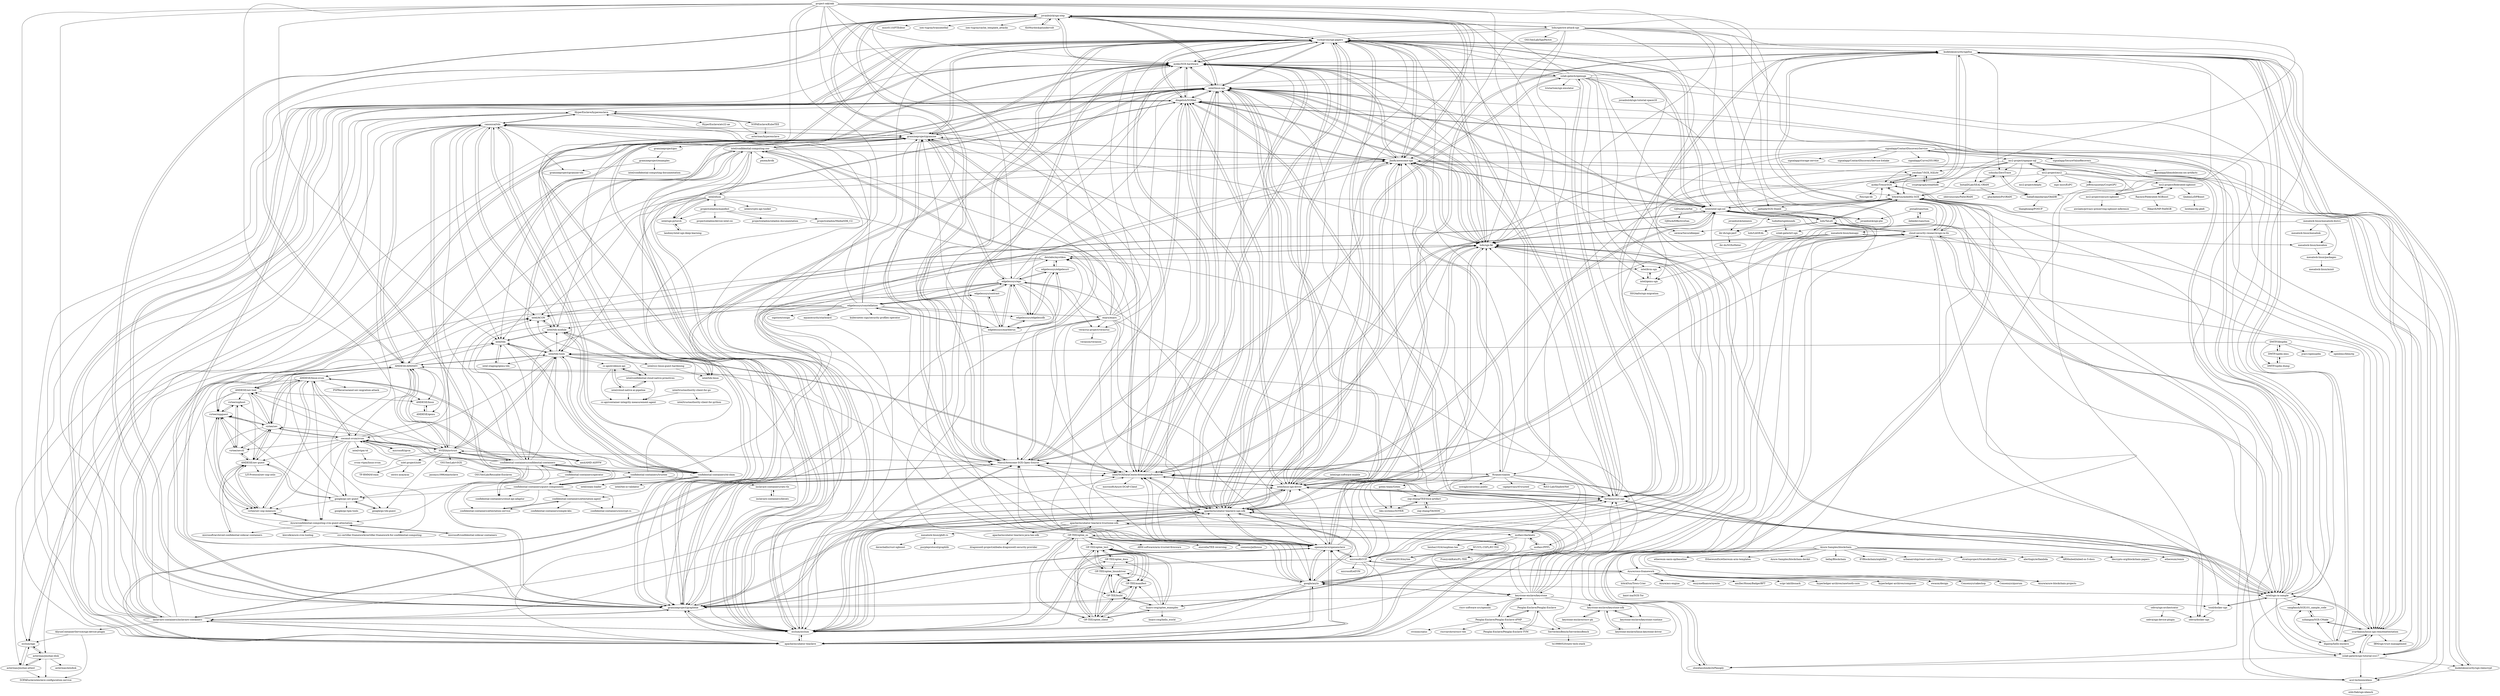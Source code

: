 digraph G {
"jovanbulck/sgx-step" -> "vschiavoni/sgx-papers"
"jovanbulck/sgx-step" -> "lsds/spectre-attack-sgx"
"jovanbulck/sgx-step" -> "ayeks/SGX-hardware"
"jovanbulck/sgx-step" -> "Jim8y/awesome-sgx"
"jovanbulck/sgx-step" -> "intel/linux-sgx"
"jovanbulck/sgx-step" -> "gramineproject/gramine"
"jovanbulck/sgx-step" -> "gramineproject/graphene"
"jovanbulck/sgx-step" -> "lsds/sgx-lkl"
"jovanbulck/sgx-step" -> "misc0110/PTEditor" ["e"=1]
"jovanbulck/sgx-step" -> "isec-tugraz/transientfail" ["e"=1]
"jovanbulck/sgx-step" -> "AMDESE/AMDSEV"
"jovanbulck/sgx-step" -> "isec-tugraz/cache_template_attacks" ["e"=1]
"jovanbulck/sgx-step" -> "apache/incubator-teaclave-sgx-sdk"
"jovanbulck/sgx-step" -> "Maxul/Awesome-SGX-Open-Source"
"jovanbulck/sgx-step" -> "KitMurdock/plundervolt"
"ftramer/slalom" -> "goten-team/Goten"
"ftramer/slalom" -> "ziqi-zhang/TEESlice-artifact"
"ftramer/slalom" -> "snwagh/securenn-public" ["e"=1]
"ftramer/slalom" -> "hku-systems/SOTER"
"ftramer/slalom" -> "mofanv/PPFL"
"ftramer/slalom" -> "vschiavoni/sgx-papers"
"ftramer/slalom" -> "capeprivacy/tf-trusted" ["e"=1]
"ftramer/slalom" -> "Maxul/Awesome-SGX-Open-Source"
"ftramer/slalom" -> "mofanv/darknetz"
"ftramer/slalom" -> "Jim8y/awesome-sgx"
"ftramer/slalom" -> "RiS3-Lab/ShadowNet"
"google/asylo" -> "apache/incubator-teaclave-sgx-sdk"
"google/asylo" -> "lsds/sgx-lkl"
"google/asylo" -> "openenclave/openenclave"
"google/asylo" -> "gramineproject/graphene"
"google/asylo" -> "vschiavoni/sgx-papers"
"google/asylo" -> "intel/linux-sgx"
"google/asylo" -> "apache/incubator-teaclave"
"google/asylo" -> "occlum/occlum"
"google/asylo" -> "intel/intel-sgx-ssl"
"google/asylo" -> "ayeks/SGX-hardware"
"google/asylo" -> "intel/sgx-ra-sample"
"google/asylo" -> "intel/SGXDataCenterAttestationPrimitives"
"google/asylo" -> "inclavare-containers/inclavare-containers"
"google/asylo" -> "keystone-enclave/keystone"
"google/asylo" -> "Maxul/Awesome-SGX-Open-Source"
"project-oak/oak" -> "google/asylo"
"project-oak/oak" -> "jovanbulck/sgx-step"
"project-oak/oak" -> "NVIDIA/nvtrust"
"project-oak/oak" -> "apache/incubator-teaclave-sgx-sdk"
"project-oak/oak" -> "lsds/sgx-lkl"
"project-oak/oak" -> "veracruz-project/veracruz"
"project-oak/oak" -> "gramineproject/graphene"
"project-oak/oak" -> "fortanix/rust-sgx"
"project-oak/oak" -> "edgelesssys/ego"
"project-oak/oak" -> "ayeks/SGX-hardware"
"project-oak/oak" -> "openenclave/openenclave"
"project-oak/oak" -> "keystone-enclave/keystone"
"project-oak/oak" -> "apache/incubator-teaclave"
"project-oak/oak" -> "intel/tdx"
"project-oak/oak" -> "occlum/occlum"
"microsoft/CCF" -> "openenclave/openenclave"
"microsoft/CCF" -> "Azure/coco-framework"
"microsoft/CCF" -> "intel/SGXDataCenterAttestationPrimitives"
"microsoft/CCF" -> "microsoft/eEVM" ["e"=1]
"microsoft/CCF" -> "vschiavoni/sgx-papers"
"microsoft/CCF" -> "apache/incubator-teaclave"
"microsoft/CCF" -> "apache/incubator-teaclave-sgx-sdk"
"microsoft/CCF" -> "lsds/sgx-lkl"
"microsoft/CCF" -> "google/asylo"
"microsoft/CCF" -> "occlum/occlum"
"microsoft/CCF" -> "Maxul/Awesome-SGX-Open-Source"
"microsoft/CCF" -> "gramineproject/graphene"
"microsoft/CCF" -> "ayeks/SGX-hardware"
"microsoft/CCF" -> "intel/linux-sgx"
"microsoft/CCF" -> "Jim8y/awesome-sgx"
"keystone-enclave/keystone" -> "Penglai-Enclave/Penglai-Enclave-sPMP"
"keystone-enclave/keystone" -> "intel/linux-sgx-driver"
"keystone-enclave/keystone" -> "jovanbulck/sgx-step"
"keystone-enclave/keystone" -> "apache/incubator-teaclave-sgx-sdk"
"keystone-enclave/keystone" -> "AMDESE/AMDSEV"
"keystone-enclave/keystone" -> "vschiavoni/sgx-papers"
"keystone-enclave/keystone" -> "gramineproject/graphene"
"keystone-enclave/keystone" -> "Penglai-Enclave/Penglai-Enclave"
"keystone-enclave/keystone" -> "riscv-software-src/opensbi" ["e"=1]
"keystone-enclave/keystone" -> "keystone-enclave/keystone-runtime"
"keystone-enclave/keystone" -> "google/asylo"
"keystone-enclave/keystone" -> "fortanix/rust-sgx"
"keystone-enclave/keystone" -> "intel/linux-sgx"
"keystone-enclave/keystone" -> "intel/SGXDataCenterAttestationPrimitives"
"keystone-enclave/keystone" -> "keystone-enclave/keystone-sdk"
"dingelish/SGXfail" -> "vschiavoni/sgx-papers"
"dingelish/SGXfail" -> "Jim8y/awesome-sgx"
"dingelish/SGXfail" -> "apache/incubator-teaclave-sgx-sdk"
"dingelish/SGXfail" -> "Maxul/Awesome-SGX-Open-Source"
"dingelish/SGXfail" -> "intel/linux-sgx"
"dingelish/SGXfail" -> "occlum/occlum"
"dingelish/SGXfail" -> "svartkanin/linux-sgx-remoteattestation"
"dingelish/SGXfail" -> "intel/linux-sgx-driver"
"dingelish/SGXfail" -> "ayeks/SGX-hardware"
"dingelish/SGXfail" -> "gramineproject/graphene"
"dingelish/SGXfail" -> "apache/incubator-teaclave"
"dingelish/SGXfail" -> "lsds/sgx-lkl"
"dingelish/SGXfail" -> "HyperEnclave/hyperenclave"
"dingelish/SGXfail" -> "fortanix/rust-sgx"
"dingelish/SGXfail" -> "intel/sgx-ra-sample"
"Maxul/Awesome-SGX-Open-Source" -> "Jim8y/awesome-sgx"
"Maxul/Awesome-SGX-Open-Source" -> "vschiavoni/sgx-papers"
"Maxul/Awesome-SGX-Open-Source" -> "gramineproject/gramine"
"Maxul/Awesome-SGX-Open-Source" -> "dingelish/SGXfail"
"Maxul/Awesome-SGX-Open-Source" -> "occlum/occlum"
"Maxul/Awesome-SGX-Open-Source" -> "intel/linux-sgx"
"Maxul/Awesome-SGX-Open-Source" -> "ayeks/SGX-hardware"
"Maxul/Awesome-SGX-Open-Source" -> "intel/confidential-computing-zoo"
"Maxul/Awesome-SGX-Open-Source" -> "ftramer/slalom"
"Maxul/Awesome-SGX-Open-Source" -> "gramineproject/graphene"
"Maxul/Awesome-SGX-Open-Source" -> "apache/incubator-teaclave-sgx-sdk"
"Maxul/Awesome-SGX-Open-Source" -> "apache/incubator-teaclave"
"Maxul/Awesome-SGX-Open-Source" -> "jovanbulck/sgx-step"
"Maxul/Awesome-SGX-Open-Source" -> "NVIDIA/nvtrust"
"Maxul/Awesome-SGX-Open-Source" -> "intel/SGXDataCenterAttestationPrimitives"
"openenclave/openenclave" -> "intel/linux-sgx"
"openenclave/openenclave" -> "occlum/occlum"
"openenclave/openenclave" -> "apache/incubator-teaclave-sgx-sdk"
"openenclave/openenclave" -> "gramineproject/graphene"
"openenclave/openenclave" -> "intel/SGXDataCenterAttestationPrimitives"
"openenclave/openenclave" -> "google/asylo"
"openenclave/openenclave" -> "vschiavoni/sgx-papers"
"openenclave/openenclave" -> "lsds/sgx-lkl"
"openenclave/openenclave" -> "microsoft/CCF"
"openenclave/openenclave" -> "ayeks/SGX-hardware"
"openenclave/openenclave" -> "gramineproject/gramine"
"openenclave/openenclave" -> "Jim8y/awesome-sgx"
"openenclave/openenclave" -> "Maxul/Awesome-SGX-Open-Source"
"openenclave/openenclave" -> "apache/incubator-teaclave"
"openenclave/openenclave" -> "intel/linux-sgx-driver"
"Azure-Samples/blockchain" -> "Azure-Samples/blockchain-devkit"
"Azure-Samples/blockchain" -> "Azure/azure-blockchain-projects" ["e"=1]
"Azure-Samples/blockchain" -> "bellaj/Blockchain" ["e"=1]
"Azure-Samples/blockchain" -> "Consensys/quorum" ["e"=1]
"Azure-Samples/blockchain" -> "EYBlockchain/nightfall" ["e"=1]
"Azure-Samples/blockchain" -> "Azure/coco-framework"
"Azure-Samples/blockchain" -> "microsoft/CCF"
"Azure-Samples/blockchain" -> "urbanairship/react-native-airship"
"Azure-Samples/blockchain" -> "stratisproject/StratisBitcoinFullNode" ["e"=1]
"Azure-Samples/blockchain" -> "alertlogic/erllambda"
"Azure-Samples/blockchain" -> "ARMmbed/mbed-os-5-docs" ["e"=1]
"Azure-Samples/blockchain" -> "decrypto-org/blockchain-papers" ["e"=1]
"Azure-Samples/blockchain" -> "ethereum/remix" ["e"=1]
"Azure-Samples/blockchain" -> "ethereum-oasis-op/baseline" ["e"=1]
"Azure-Samples/blockchain" -> "EthereumEx/ethereum-arm-templates"
"intel/SGXDataCenterAttestationPrimitives" -> "intel/linux-sgx-driver"
"intel/SGXDataCenterAttestationPrimitives" -> "intel/linux-sgx"
"intel/SGXDataCenterAttestationPrimitives" -> "intel/intel-sgx-ssl"
"intel/SGXDataCenterAttestationPrimitives" -> "ayeks/SGX-hardware"
"intel/SGXDataCenterAttestationPrimitives" -> "microsoft/Azure-DCAP-Client"
"intel/SGXDataCenterAttestationPrimitives" -> "intel/tdx-tools"
"intel/SGXDataCenterAttestationPrimitives" -> "gramineproject/graphene"
"intel/SGXDataCenterAttestationPrimitives" -> "vschiavoni/sgx-papers"
"intel/SGXDataCenterAttestationPrimitives" -> "gramineproject/gramine"
"intel/SGXDataCenterAttestationPrimitives" -> "lsds/sgx-lkl"
"intel/SGXDataCenterAttestationPrimitives" -> "apache/incubator-teaclave-sgx-sdk"
"intel/SGXDataCenterAttestationPrimitives" -> "inclavare-containers/inclavare-containers"
"intel/SGXDataCenterAttestationPrimitives" -> "intel/sgx-ra-sample"
"intel/SGXDataCenterAttestationPrimitives" -> "fortanix/rust-sgx"
"intel/SGXDataCenterAttestationPrimitives" -> "cloud-security-research/sgx-ra-tls"
"ibr-ds/sgx-perf" -> "ibr-ds/SGXoMeter"
"occlum/occlum" -> "intel/linux-sgx"
"occlum/occlum" -> "apache/incubator-teaclave-sgx-sdk"
"occlum/occlum" -> "gramineproject/gramine"
"occlum/occlum" -> "gramineproject/graphene"
"occlum/occlum" -> "vschiavoni/sgx-papers"
"occlum/occlum" -> "inclavare-containers/inclavare-containers"
"occlum/occlum" -> "Maxul/Awesome-SGX-Open-Source"
"occlum/occlum" -> "dingelish/SGXfail"
"occlum/occlum" -> "openenclave/openenclave"
"occlum/occlum" -> "apache/incubator-teaclave"
"occlum/occlum" -> "ayeks/SGX-hardware"
"occlum/occlum" -> "intel/SGXDataCenterAttestationPrimitives"
"occlum/occlum" -> "intel/linux-sgx-driver"
"occlum/occlum" -> "lsds/sgx-lkl"
"occlum/occlum" -> "HyperEnclave/hyperenclave"
"gramineproject/graphene" -> "intel/linux-sgx"
"gramineproject/graphene" -> "intel/linux-sgx-driver"
"gramineproject/graphene" -> "vschiavoni/sgx-papers"
"gramineproject/graphene" -> "apache/incubator-teaclave-sgx-sdk"
"gramineproject/graphene" -> "ayeks/SGX-hardware"
"gramineproject/graphene" -> "occlum/occlum"
"gramineproject/graphene" -> "intel/SGXDataCenterAttestationPrimitives"
"gramineproject/graphene" -> "lsds/sgx-lkl"
"gramineproject/graphene" -> "gramineproject/gramine"
"gramineproject/graphene" -> "intel/intel-sgx-ssl"
"gramineproject/graphene" -> "dingelish/SGXfail"
"gramineproject/graphene" -> "openenclave/openenclave"
"gramineproject/graphene" -> "inclavare-containers/inclavare-containers"
"gramineproject/graphene" -> "fortanix/rust-sgx"
"gramineproject/graphene" -> "jovanbulck/sgx-step"
"lsds/sgx-lkl" -> "vschiavoni/sgx-papers"
"lsds/sgx-lkl" -> "intel/SGXDataCenterAttestationPrimitives"
"lsds/sgx-lkl" -> "gramineproject/graphene"
"lsds/sgx-lkl" -> "cloud-security-research/sgx-ra-tls"
"lsds/sgx-lkl" -> "intel/linux-sgx-driver"
"lsds/sgx-lkl" -> "Jim8y/awesome-sgx"
"lsds/sgx-lkl" -> "deislabs/mystikos"
"lsds/sgx-lkl" -> "intel/sgx-ra-sample"
"lsds/sgx-lkl" -> "intel/linux-sgx"
"lsds/sgx-lkl" -> "dingelish/SGXfail"
"lsds/sgx-lkl" -> "svartkanin/linux-sgx-remoteattestation"
"lsds/sgx-lkl" -> "google/asylo"
"lsds/sgx-lkl" -> "apache/incubator-teaclave-sgx-sdk"
"lsds/sgx-lkl" -> "ayeks/SGX-hardware"
"lsds/sgx-lkl" -> "bl4ck5un/mbedtls-SGX"
"mesalock-linux/mesalock-distro" -> "mesalock-linux/mesalink" ["e"=1]
"mesalock-linux/mesalock-distro" -> "mesalock-linux/mesabox"
"mesalock-linux/mesalock-distro" -> "mesalock-linux/packages"
"mesalock-linux/mesalock-distro" -> "mesalock-linux/mesapy"
"intel/sgx-ra-sample" -> "cloud-security-research/sgx-ra-tls"
"intel/sgx-ra-sample" -> "svartkanin/linux-sgx-remoteattestation"
"intel/sgx-ra-sample" -> "tozd/docker-sgx"
"intel/sgx-ra-sample" -> "intel/intel-sgx-ssl"
"intel/sgx-ra-sample" -> "intel/linux-sgx-driver"
"intel/sgx-ra-sample" -> "vschiavoni/sgx-papers"
"intel/sgx-ra-sample" -> "Jim8y/awesome-sgx"
"intel/sgx-ra-sample" -> "lsds/sgx-lkl"
"intel/sgx-ra-sample" -> "intel/SGXDataCenterAttestationPrimitives"
"intel/sgx-ra-sample" -> "sslab-gatech/sgx-tutorial-ccs17"
"intel/sgx-ra-sample" -> "intel/linux-sgx"
"intel/sgx-ra-sample" -> "digawp/hello-enclave"
"intel/sgx-ra-sample" -> "fortanix/rust-sgx"
"intel/sgx-ra-sample" -> "sangfansh/SGX101_sample_code"
"intel/sgx-ra-sample" -> "dingelish/SGXfail"
"landoxy/intel-sgx-deep-learning" -> "intel/sgx-pytorch"
"intel/sgx-software-enable" -> "intel/linux-sgx-driver"
"apache/incubator-teaclave" -> "apache/incubator-teaclave-sgx-sdk"
"apache/incubator-teaclave" -> "occlum/occlum"
"apache/incubator-teaclave" -> "dingelish/SGXfail"
"apache/incubator-teaclave" -> "vschiavoni/sgx-papers"
"apache/incubator-teaclave" -> "Maxul/Awesome-SGX-Open-Source"
"apache/incubator-teaclave" -> "intel/linux-sgx"
"apache/incubator-teaclave" -> "gramineproject/gramine"
"apache/incubator-teaclave" -> "intel/SGXDataCenterAttestationPrimitives"
"apache/incubator-teaclave" -> "google/asylo"
"apache/incubator-teaclave" -> "apache/incubator-teaclave-trustzone-sdk"
"apache/incubator-teaclave" -> "fortanix/rust-sgx"
"apache/incubator-teaclave" -> "inclavare-containers/inclavare-containers"
"apache/incubator-teaclave" -> "gramineproject/graphene"
"apache/incubator-teaclave" -> "ayeks/SGX-hardware"
"apache/incubator-teaclave" -> "openenclave/openenclave"
"lsds/spectre-attack-sgx" -> "jovanbulck/sgx-step"
"lsds/spectre-attack-sgx" -> "OSUSecLab/SgxPectre"
"lsds/spectre-attack-sgx" -> "bl4ck5un/mbedtls-SGX"
"lsds/spectre-attack-sgx" -> "kudelskisecurity/sgxfun"
"lsds/spectre-attack-sgx" -> "ayeks/TresorSGX"
"lsds/spectre-attack-sgx" -> "vschiavoni/sgx-papers"
"lsds/spectre-attack-sgx" -> "jaebaek/SGX-Shield"
"lsds/spectre-attack-sgx" -> "lsds/sgx-lkl"
"lsds/spectre-attack-sgx" -> "jovanbulck/sgx-pte"
"lsds/spectre-attack-sgx" -> "ayeks/SGX-hardware"
"lsds/spectre-attack-sgx" -> "intel/qemu-sgx"
"lsds/spectre-attack-sgx" -> "fortanix/rust-sgx"
"lsds/spectre-attack-sgx" -> "Jim8y/awesome-sgx"
"jovanbulck/nemesis" -> "ibr-ds/sgx-perf"
"OP-TEE/optee_docs" -> "OP-TEE/optee_test"
"OP-TEE/optee_docs" -> "OP-TEE/optee_linuxdriver"
"mesalock-linux/mesapy" -> "apache/incubator-teaclave"
"mesalock-linux/mesapy" -> "svartkanin/linux-sgx-remoteattestation"
"mesalock-linux/mesapy" -> "intel/kvm-sgx"
"mesalock-linux/mesapy" -> "mesalock-linux/mesabox"
"mesalock-linux/mesapy" -> "apache/incubator-teaclave-sgx-sdk"
"mesalock-linux/mesapy" -> "lsds/sgx-lkl"
"sslab-gatech/sgx-tutorial-ccs17" -> "svartkanin/linux-sgx-remoteattestation"
"sslab-gatech/sgx-tutorial-ccs17" -> "shwetasshinde24/Panoply"
"sslab-gatech/sgx-tutorial-ccs17" -> "bl4ck5un/mbedtls-SGX"
"sslab-gatech/sgx-tutorial-ccs17" -> "acsl-technion/eleos"
"sslab-gatech/sgx-tutorial-ccs17" -> "kudelskisecurity/sgxfun"
"sslab-gatech/sgx-tutorial-ccs17" -> "kudelskisecurity/sgx-reencrypt"
"cryptograph/stealthdb" -> "yerzhan7/SGX_SQLite"
"cryptograph/stealthdb" -> "SabaEskandarian/ObliDB"
"sangfansh/SGX101_sample_code" -> "xzhangxa/SGX-CMake"
"Jim8y/awesome-sgx" -> "Maxul/Awesome-SGX-Open-Source"
"Jim8y/awesome-sgx" -> "vschiavoni/sgx-papers"
"Jim8y/awesome-sgx" -> "dingelish/SGXfail"
"Jim8y/awesome-sgx" -> "intel/intel-sgx-ssl"
"Jim8y/awesome-sgx" -> "ayeks/SGX-hardware"
"Jim8y/awesome-sgx" -> "lsds/sgx-lkl"
"Jim8y/awesome-sgx" -> "yerzhan7/SGX_SQLite"
"Jim8y/awesome-sgx" -> "intel/sgx-ra-sample"
"Jim8y/awesome-sgx" -> "apache/incubator-teaclave-sgx-sdk"
"Jim8y/awesome-sgx" -> "jovanbulck/sgx-step"
"Jim8y/awesome-sgx" -> "bl4ck5un/mbedtls-SGX"
"Jim8y/awesome-sgx" -> "intel/linux-sgx"
"Jim8y/awesome-sgx" -> "gramineproject/gramine"
"Jim8y/awesome-sgx" -> "gramineproject/graphene"
"Jim8y/awesome-sgx" -> "ftramer/slalom"
"apache/incubator-teaclave-trustzone-sdk" -> "apache/incubator-teaclave-sgx-sdk"
"apache/incubator-teaclave-trustzone-sdk" -> "apache/incubator-teaclave"
"apache/incubator-teaclave-trustzone-sdk" -> "mofanv/darknetz"
"apache/incubator-teaclave-trustzone-sdk" -> "Jim8y/awesome-sgx"
"apache/incubator-teaclave-trustzone-sdk" -> "OP-TEE/optee_os"
"apache/incubator-teaclave-trustzone-sdk" -> "Maxul/Awesome-SGX-Open-Source"
"apache/incubator-teaclave-trustzone-sdk" -> "fortanix/rust-sgx"
"apache/incubator-teaclave-trustzone-sdk" -> "apache/incubator-teaclave-java-tee-sdk"
"apache/incubator-teaclave-trustzone-sdk" -> "intel/SGXDataCenterAttestationPrimitives"
"apache/incubator-teaclave-trustzone-sdk" -> "mesalock-linux/gbdt-rs"
"apache/incubator-teaclave-trustzone-sdk" -> "occlum/occlum"
"GJDuck/LowFat" -> "GJDuck/EffectiveSan"
"GJDuck/LowFat" -> "tudinfse/sgxbounds"
"signalapp/ContactDiscoveryService" -> "signalapp/SecureValueRecovery"
"signalapp/ContactDiscoveryService" -> "signalapp/storage-service" ["e"=1]
"signalapp/ContactDiscoveryService" -> "signalapp/ContactDiscoveryService-Icelake"
"signalapp/ContactDiscoveryService" -> "acsl-technion/eleos"
"signalapp/ContactDiscoveryService" -> "fortanix/rust-sgx"
"signalapp/ContactDiscoveryService" -> "edgelesssys/edgelessdb"
"signalapp/ContactDiscoveryService" -> "signalapp/Curve25519Kit" ["e"=1]
"signalapp/ContactDiscoveryService" -> "kudelskisecurity/sgx-reencrypt"
"signalapp/ContactDiscoveryService" -> "intel/linux-sgx-driver"
"signalapp/ContactDiscoveryService" -> "mc2-project/opaque-sql"
"mesalock-linux/gbdt-rs" -> "davechallis/rust-xgboost"
"mesalock-linux/gbdt-rs" -> "purpleprotocol/graphlib"
"OP-TEE/optee_client" -> "OP-TEE/optee_linuxdriver"
"OP-TEE/optee_client" -> "OP-TEE/optee_test"
"OP-TEE/optee_client" -> "linaro-swg/optee_examples"
"OP-TEE/optee_client" -> "OP-TEE/build"
"OP-TEE/optee_client" -> "OP-TEE/optee_os"
"OP-TEE/optee_client" -> "OP-TEE/manifest"
"OP-TEE/optee_client" -> "OP-TEE/optee_docs"
"mesalock-linux/mesabox" -> "mesalock-linux/packages"
"mesalock-linux/packages" -> "mesalock-linux/minit"
"intel/kvm-sgx" -> "intel/qemu-sgx"
"cloud-security-research/sgx-ra-tls" -> "intel/sgx-ra-sample"
"cloud-security-research/sgx-ra-tls" -> "bl4ck5un/mbedtls-SGX"
"cloud-security-research/sgx-ra-tls" -> "lsds/TaLoS"
"cloud-security-research/sgx-ra-tls" -> "tozd/docker-sgx"
"cloud-security-research/sgx-ra-tls" -> "lsds/sgx-lkl"
"cloud-security-research/sgx-ra-tls" -> "svartkanin/linux-sgx-remoteattestation"
"cloud-security-research/sgx-ra-tls" -> "kudelskisecurity/sgxfun"
"cloud-security-research/sgx-ra-tls" -> "intel/SGXDataCenterAttestationPrimitives"
"cloud-security-research/sgx-ra-tls" -> "sebva/docker-sgx"
"cloud-security-research/sgx-ra-tls" -> "intel/qemu-sgx"
"intel/qemu-sgx" -> "intel/kvm-sgx"
"intel/qemu-sgx" -> "SSGAalto/sgx-migration"
"jovanbulck/sgx-tutorial-space18" -> "jovanbulck/sgx-pte"
"projectceladon/manifest" -> "projectceladon/celadon-documentation"
"projectceladon/manifest" -> "intel/sgx-pytorch"
"projectceladon/manifest" -> "projectceladon/MediaSDK_C2"
"projectceladon/manifest" -> "projectceladon/device-intel-cic"
"AMDESE/sev-tool" -> "AMDESE/AMDSEV"
"AMDESE/sev-tool" -> "virtee/sev"
"AMDESE/sev-tool" -> "AMDESE/sev-guest"
"AMDESE/sev-tool" -> "virtee/snpguest"
"AMDESE/sev-tool" -> "AMDESE/linux"
"AMDESE/sev-tool" -> "virtee/sev-snp-measure"
"AMDESE/sev-tool" -> "virtee/snphost"
"AMDESE/qemu" -> "AMDESE/linux"
"keystone-enclave/riscv-pk" -> "keystone-enclave/keystone-sdk"
"mofanv/darknetz" -> "mofanv/PPFL"
"mofanv/darknetz" -> "benhaz1024/raspbian-tee"
"mofanv/darknetz" -> "FumiyukiKato/FL-TEE"
"mofanv/darknetz" -> "WUSTL-CSPL/RT-TEE"
"keystone-enclave/linux-keystone-driver" -> "keystone-enclave/keystone-sdk"
"sshsshy/ZeroTrace" -> "InitialDLab/SEAL-ORAM"
"sshsshy/ZeroTrace" -> "SabaEskandarian/ObliDB"
"keystone-enclave/keystone-runtime" -> "keystone-enclave/keystone-sdk"
"keystone-enclave/keystone-runtime" -> "keystone-enclave/linux-keystone-driver"
"ilebedev/sanctum" -> "pwnall/sanctum"
"keystone-enclave/keystone-sdk" -> "keystone-enclave/linux-keystone-driver"
"keystone-enclave/keystone-sdk" -> "keystone-enclave/keystone-runtime"
"keystone-enclave/keystone-sdk" -> "keystone-enclave/riscv-pk"
"enarx/enarx" -> "openenclave/openenclave"
"enarx/enarx" -> "occlum/occlum"
"enarx/enarx" -> "gramineproject/gramine"
"enarx/enarx" -> "edgelesssys/ego"
"enarx/enarx" -> "vschiavoni/sgx-papers"
"enarx/enarx" -> "veracruz-project/veracruz"
"enarx/enarx" -> "apache/incubator-teaclave-sgx-sdk"
"enarx/enarx" -> "gramineproject/graphene"
"enarx/enarx" -> "intel/linux-sgx"
"enarx/enarx" -> "google/asylo"
"enarx/enarx" -> "jovanbulck/sgx-step"
"enarx/enarx" -> "fortanix/rust-sgx"
"enarx/enarx" -> "Maxul/Awesome-SGX-Open-Source"
"enarx/enarx" -> "deislabs/mystikos"
"enarx/enarx" -> "ayeks/SGX-hardware"
"SOFAEnclave/KubeTEE" -> "HyperEnclave/hyperenclave"
"SOFAEnclave/KubeTEE" -> "asterinas/hyperenclave"
"OP-TEE/optee_os" -> "ARM-software/arm-trusted-firmware" ["e"=1]
"OP-TEE/optee_os" -> "OP-TEE/optee_client"
"OP-TEE/optee_os" -> "linaro-swg/optee_examples"
"OP-TEE/optee_os" -> "apache/incubator-teaclave-trustzone-sdk"
"OP-TEE/optee_os" -> "OP-TEE/optee_test"
"OP-TEE/optee_os" -> "OP-TEE/build"
"OP-TEE/optee_os" -> "OP-TEE/optee_linuxdriver"
"OP-TEE/optee_os" -> "intel/linux-sgx"
"OP-TEE/optee_os" -> "occlum/occlum"
"OP-TEE/optee_os" -> "enovella/TEE-reversing" ["e"=1]
"OP-TEE/optee_os" -> "openenclave/openenclave"
"OP-TEE/optee_os" -> "OP-TEE/manifest"
"OP-TEE/optee_os" -> "siemens/jailhouse" ["e"=1]
"OP-TEE/optee_os" -> "keystone-enclave/keystone"
"OP-TEE/optee_os" -> "apache/incubator-teaclave-sgx-sdk"
"mc2-project/federated-xgboost" -> "Raymw/Federated-XGBoost"
"mc2-project/federated-xgboost" -> "mc2-project/secure-xgboost"
"mc2-project/federated-xgboost" -> "QinbinLi/DPBoost"
"edgelesssys/edgelessrt" -> "edgelesssys/marblerun"
"edgelesssys/edgelessrt" -> "edgelesssys/edgelessdb"
"edgelesssys/edgelessrt" -> "edgelesssys/ego"
"edgelesssys/edgelessrt" -> "deislabs/mystikos"
"edgelesssys/marblerun" -> "edgelesssys/edgelessrt"
"edgelesssys/marblerun" -> "edgelesssys/ego"
"edgelesssys/marblerun" -> "edgelesssys/edgelessdb"
"edgelesssys/marblerun" -> "deislabs/mystikos"
"edgelesssys/marblerun" -> "edgelesssys/constellation"
"edgelesssys/marblerun" -> "gramineproject/gramine"
"edgelesssys/marblerun" -> "edgelesssys/contrast"
"QinbinLi/DPBoost" -> "loretanr/dp-gbdt"
"mc2-project/secure-xgboost" -> "mc2-project/federated-xgboost"
"mc2-project/secure-xgboost" -> "awslabs/privacy-preserving-xgboost-inference"
"signalapp/SecureValueRecovery" -> "signalapp/ContactDiscoveryService"
"signalapp/SecureValueRecovery" -> "signalapp/libmobilecoin-ios-artifacts" ["e"=1]
"Penglai-Enclave/Penglai-Enclave-sPMP" -> "Penglai-Enclave/Penglai-Enclave-TVM"
"Penglai-Enclave/Penglai-Enclave-sPMP" -> "Penglai-Enclave/Penglai-Enclave"
"Penglai-Enclave/Penglai-Enclave-sPMP" -> "riscvarchive/riscv-tee"
"Penglai-Enclave/Penglai-Enclave-sPMP" -> "keystone-enclave/keystone"
"Penglai-Enclave/Penglai-Enclave-sPMP" -> "ServerlessBench/ServerlessBench"
"Penglai-Enclave/Penglai-Enclave-sPMP" -> "rivosinc/salus" ["e"=1]
"KitMurdock/plundervolt" -> "jovanbulck/sgx-step"
"inclavare-containers/inclavare-containers" -> "occlum/occlum"
"inclavare-containers/inclavare-containers" -> "intel/SGXDataCenterAttestationPrimitives"
"inclavare-containers/inclavare-containers" -> "gramineproject/graphene"
"inclavare-containers/inclavare-containers" -> "intel/confidential-computing-zoo"
"inclavare-containers/inclavare-containers" -> "AliyunContainerService/sgx-device-plugin"
"inclavare-containers/inclavare-containers" -> "apache/incubator-teaclave-sgx-sdk"
"inclavare-containers/inclavare-containers" -> "intel/tdx"
"inclavare-containers/inclavare-containers" -> "intel/linux-sgx"
"inclavare-containers/inclavare-containers" -> "apache/incubator-teaclave"
"inclavare-containers/inclavare-containers" -> "gramineproject/gramine"
"inclavare-containers/inclavare-containers" -> "vschiavoni/sgx-papers"
"inclavare-containers/inclavare-containers" -> "intel/linux-sgx-driver"
"inclavare-containers/inclavare-containers" -> "Jim8y/awesome-sgx"
"inclavare-containers/inclavare-containers" -> "HyperEnclave/hyperenclave"
"inclavare-containers/inclavare-containers" -> "dingelish/SGXfail"
"mc2-project/mc2" -> "mc2-project/opaque-sql"
"mc2-project/mc2" -> "mc2-project/secure-xgboost"
"mc2-project/mc2" -> "mc2-project/delphi" ["e"=1]
"mc2-project/mc2" -> "mc2-project/federated-xgboost"
"mc2-project/mc2" -> "mpc-msri/EzPC" ["e"=1]
"mc2-project/mc2" -> "lsds/sgx-lkl"
"mc2-project/mc2" -> "jeffreysijuntan/CryptGPU" ["e"=1]
"AliyunContainerService/sgx-device-plugin" -> "occlum/ngo"
"AliyunContainerService/sgx-device-plugin" -> "SOFAEnclave/enclave-configuration-service"
"intel/tdx" -> "intel-staging/qemu-tdx"
"intel/tdx" -> "intel/tdx-tools"
"intel/tdx" -> "intel/tdx-module"
"intel/tdx" -> "intel/seam-loader"
"intel/tdx" -> "confidential-containers/td-shim"
"Raymw/Federated-XGBoost" -> "mc2-project/federated-xgboost"
"Raymw/Federated-XGBoost" -> "HikariX/MP-FedXGB"
"OP-TEE/optee_linuxdriver" -> "OP-TEE/optee_client"
"OP-TEE/optee_linuxdriver" -> "OP-TEE/optee_test"
"OP-TEE/optee_linuxdriver" -> "OP-TEE/build"
"OP-TEE/optee_linuxdriver" -> "OP-TEE/manifest"
"ServerlessBench/ServerlessBench" -> "tx19980520/new-tech-stack" ["e"=1]
"AMDESE/linux" -> "AMDESE/qemu"
"goten-team/Goten" -> "hku-systems/SOTER"
"goten-team/Goten" -> "ziqi-zhang/TEESlice-artifact"
"sslab-gatech/opensgx" -> "fortanix/rust-sgx"
"sslab-gatech/opensgx" -> "ayeks/SGX-hardware"
"sslab-gatech/opensgx" -> "intel/linux-sgx-driver"
"sslab-gatech/opensgx" -> "intel/qemu-sgx"
"sslab-gatech/opensgx" -> "vschiavoni/sgx-papers"
"sslab-gatech/opensgx" -> "kudelskisecurity/sgxfun"
"sslab-gatech/opensgx" -> "jovanbulck/sgx-step"
"sslab-gatech/opensgx" -> "gramineproject/graphene"
"sslab-gatech/opensgx" -> "sslab-gatech/sgx-tutorial-ccs17"
"sslab-gatech/opensgx" -> "intel/kvm-sgx"
"sslab-gatech/opensgx" -> "intel/sgx-ra-sample"
"sslab-gatech/opensgx" -> "intel/linux-sgx"
"sslab-gatech/opensgx" -> "jovanbulck/sgx-tutorial-space18"
"sslab-gatech/opensgx" -> "intel/intel-sgx-ssl"
"sslab-gatech/opensgx" -> "tristartom/sgx-emulator"
"deislabs/mystikos" -> "edgelesssys/edgelessrt"
"deislabs/mystikos" -> "intel/kvm-sgx"
"deislabs/mystikos" -> "lsds/sgx-lkl"
"deislabs/mystikos" -> "intel/tdx-module"
"deislabs/mystikos" -> "intel/ACON"
"deislabs/mystikos" -> "occlum/ngo"
"edgelesssys/ego" -> "edgelesssys/marblerun"
"edgelesssys/ego" -> "edgelesssys/edgelessrt"
"edgelesssys/ego" -> "edgelesssys/edgelessdb"
"edgelesssys/ego" -> "gramineproject/gramine"
"edgelesssys/ego" -> "intel/SGXDataCenterAttestationPrimitives"
"edgelesssys/ego" -> "Maxul/Awesome-SGX-Open-Source"
"edgelesssys/ego" -> "occlum/occlum"
"edgelesssys/ego" -> "gramineproject/graphene"
"edgelesssys/ego" -> "edgelesssys/constellation"
"edgelesssys/ego" -> "veracruz-project/veracruz"
"edgelesssys/ego" -> "dingelish/SGXfail"
"edgelesssys/ego" -> "edgelesssys/contrast"
"edgelesssys/ego" -> "deislabs/mystikos"
"edgelesssys/ego" -> "confidential-containers/confidential-containers"
"edgelesssys/ego" -> "openenclave/openenclave"
"OP-TEE/optee_test" -> "OP-TEE/optee_client"
"OP-TEE/optee_test" -> "OP-TEE/build"
"OP-TEE/optee_test" -> "linaro-swg/optee_examples"
"OP-TEE/optee_test" -> "OP-TEE/optee_linuxdriver"
"OP-TEE/optee_test" -> "OP-TEE/manifest"
"OP-TEE/optee_test" -> "OP-TEE/optee_docs"
"OP-TEE/build" -> "OP-TEE/optee_test"
"OP-TEE/build" -> "OP-TEE/manifest"
"OP-TEE/build" -> "OP-TEE/optee_linuxdriver"
"OP-TEE/build" -> "OP-TEE/optee_client"
"OP-TEE/build" -> "linaro-swg/optee_examples"
"OP-TEE/manifest" -> "OP-TEE/build"
"OP-TEE/manifest" -> "OP-TEE/optee_test"
"OP-TEE/manifest" -> "OP-TEE/optee_linuxdriver"
"OP-TEE/manifest" -> "OP-TEE/optee_client"
"edgelesssys/edgelessdb" -> "edgelesssys/marblerun"
"edgelesssys/edgelessdb" -> "edgelesssys/edgelessrt"
"edgelesssys/edgelessdb" -> "edgelesssys/ego"
"DMTF/libspdm" -> "DMTF/spdm-emu"
"DMTF/libspdm" -> "DMTF/spdm-dump"
"DMTF/libspdm" -> "jyao1/openspdm"
"DMTF/libspdm" -> "intel/tdx-tools"
"DMTF/libspdm" -> "openbmc/libmctp"
"confidential-containers/attestation-agent" -> "confidential-containers/attestation-service"
"confidential-containers/attestation-agent" -> "confidential-containers/ocicrypt-rs"
"confidential-containers/attestation-agent" -> "confidential-containers/simple-kbs"
"pwnall/sanctum" -> "ilebedev/sanctum"
"pwnall/sanctum" -> "jovanbulck/sgx-pte"
"intel/ehsm" -> "intel/sgx-pytorch"
"intel/ehsm" -> "intel/crypto-api-toolkit" ["e"=1]
"intel/ehsm" -> "intel/confidential-computing-zoo"
"intel/ehsm" -> "intel/intel-sgx-ssl"
"intel/ehsm" -> "projectceladon/manifest"
"intel/ehsm" -> "intel/SGXDataCenterAttestationPrimitives"
"intel/ehsm" -> "intel/ACON"
"intel/ehsm" -> "intel/tdx-tools"
"intel/ehsm" -> "intel/tdx"
"occlum/ngo" -> "asterinas/jinzhao-disk"
"occlum/ngo" -> "asterinas/jinzhao-attest"
"Penglai-Enclave/Penglai-Enclave" -> "Penglai-Enclave/Penglai-Enclave-TVM"
"Penglai-Enclave/Penglai-Enclave" -> "Penglai-Enclave/Penglai-Enclave-sPMP"
"Penglai-Enclave/Penglai-Enclave" -> "ServerlessBench/ServerlessBench"
"mofanv/PPFL" -> "FumiyukiKato/FL-TEE"
"mofanv/PPFL" -> "mofanv/darknetz"
"veracruz-project/veracruz" -> "veraison/veraison" ["e"=1]
"Penglai-Enclave/Penglai-Enclave-TVM" -> "Penglai-Enclave/Penglai-Enclave-sPMP"
"Penglai-Enclave/Penglai-Enclave-TVM" -> "Penglai-Enclave/Penglai-Enclave"
"DMTF/spdm-emu" -> "DMTF/spdm-dump"
"DMTF/spdm-emu" -> "DMTF/libspdm"
"intel-staging/qemu-tdx" -> "intel/tdx"
"DMTF/spdm-dump" -> "DMTF/spdm-emu"
"WUSTL-CSPL/RT-TEE" -> "sssecret2019/mytee"
"confidential-containers/confidential-containers" -> "confidential-containers/operator"
"confidential-containers/confidential-containers" -> "confidential-containers/guest-components"
"confidential-containers/confidential-containers" -> "confidential-containers/attestation-service"
"confidential-containers/confidential-containers" -> "confidential-containers/td-shim"
"confidential-containers/confidential-containers" -> "confidential-containers/cloud-api-adaptor"
"confidential-containers/confidential-containers" -> "AMDESE/AMDSEV"
"confidential-containers/confidential-containers" -> "confidential-containers/trustee"
"confidential-containers/confidential-containers" -> "canonical/tdx"
"confidential-containers/confidential-containers" -> "coconut-svsm/svsm"
"confidential-containers/confidential-containers" -> "intel/tdx-tools"
"confidential-containers/confidential-containers" -> "NVIDIA/nvtrust"
"confidential-containers/confidential-containers" -> "google/go-sev-guest"
"confidential-containers/confidential-containers" -> "Azure/confidential-computing-cvm-guest-attestation"
"confidential-containers/confidential-containers" -> "AMDESE/sev-tool"
"confidential-containers/confidential-containers" -> "intel/ACON"
"gramineproject/gramine" -> "occlum/occlum"
"gramineproject/gramine" -> "Maxul/Awesome-SGX-Open-Source"
"gramineproject/gramine" -> "intel/SGXDataCenterAttestationPrimitives"
"gramineproject/gramine" -> "vschiavoni/sgx-papers"
"gramineproject/gramine" -> "intel/confidential-computing-zoo"
"gramineproject/gramine" -> "gramineproject/graphene"
"gramineproject/gramine" -> "intel/linux-sgx"
"gramineproject/gramine" -> "ayeks/SGX-hardware"
"gramineproject/gramine" -> "canonical/tdx"
"gramineproject/gramine" -> "gramineproject/gsc"
"gramineproject/gramine" -> "jovanbulck/sgx-step"
"gramineproject/gramine" -> "Jim8y/awesome-sgx"
"gramineproject/gramine" -> "lsds/sgx-lkl"
"gramineproject/gramine" -> "edgelesssys/ego"
"gramineproject/gramine" -> "AMDESE/AMDSEV"
"ayeks/SGX-hardware" -> "vschiavoni/sgx-papers"
"ayeks/SGX-hardware" -> "intel/linux-sgx"
"ayeks/SGX-hardware" -> "intel/linux-sgx-driver"
"ayeks/SGX-hardware" -> "apache/incubator-teaclave-sgx-sdk"
"ayeks/SGX-hardware" -> "fortanix/rust-sgx"
"ayeks/SGX-hardware" -> "gramineproject/graphene"
"ayeks/SGX-hardware" -> "intel/SGXDataCenterAttestationPrimitives"
"ayeks/SGX-hardware" -> "intel/intel-sgx-ssl"
"ayeks/SGX-hardware" -> "Jim8y/awesome-sgx"
"ayeks/SGX-hardware" -> "jovanbulck/sgx-step"
"ayeks/SGX-hardware" -> "Maxul/Awesome-SGX-Open-Source"
"ayeks/SGX-hardware" -> "dingelish/SGXfail"
"ayeks/SGX-hardware" -> "gramineproject/gramine"
"ayeks/SGX-hardware" -> "sslab-gatech/opensgx"
"ayeks/SGX-hardware" -> "occlum/occlum"
"intel/confidential-computing-zoo" -> "gramineproject/gramine"
"intel/confidential-computing-zoo" -> "intel/tdx-tools"
"intel/confidential-computing-zoo" -> "Maxul/Awesome-SGX-Open-Source"
"intel/confidential-computing-zoo" -> "intel/SGXDataCenterAttestationPrimitives"
"intel/confidential-computing-zoo" -> "pmem/kvdk" ["e"=1]
"intel/confidential-computing-zoo" -> "intel/ehsm"
"intel/confidential-computing-zoo" -> "inclavare-containers/inclavare-containers"
"intel/confidential-computing-zoo" -> "canonical/tdx"
"intel/confidential-computing-zoo" -> "occlum/occlum"
"intel/confidential-computing-zoo" -> "intel/tdx"
"intel/confidential-computing-zoo" -> "intel/sgx-pytorch"
"intel/confidential-computing-zoo" -> "intel/tdx-module"
"intel/confidential-computing-zoo" -> "vschiavoni/sgx-papers"
"intel/confidential-computing-zoo" -> "Jim8y/awesome-sgx"
"intel/confidential-computing-zoo" -> "intel/linux-sgx"
"fortanix/rust-sgx" -> "apache/incubator-teaclave-sgx-sdk"
"fortanix/rust-sgx" -> "ayeks/SGX-hardware"
"fortanix/rust-sgx" -> "intel/linux-sgx"
"fortanix/rust-sgx" -> "sslab-gatech/opensgx"
"fortanix/rust-sgx" -> "kudelskisecurity/sgxfun"
"fortanix/rust-sgx" -> "vschiavoni/sgx-papers"
"fortanix/rust-sgx" -> "intel/SGXDataCenterAttestationPrimitives"
"fortanix/rust-sgx" -> "intel/linux-sgx-driver"
"fortanix/rust-sgx" -> "gramineproject/graphene"
"fortanix/rust-sgx" -> "lsds/sgx-lkl"
"fortanix/rust-sgx" -> "dingelish/SGXfail"
"fortanix/rust-sgx" -> "intel/sgx-ra-sample"
"fortanix/rust-sgx" -> "deislabs/mystikos"
"fortanix/rust-sgx" -> "Jim8y/awesome-sgx"
"fortanix/rust-sgx" -> "jovanbulck/sgx-step"
"gramineproject/examples" -> "gramineproject/gramine-tdx"
"gramineproject/examples" -> "intel/confidential-computing-documentation"
"virtee/sev" -> "virtee/snpguest"
"virtee/sev" -> "virtee/sevctl"
"virtee/sev" -> "virtee/snphost"
"virtee/sev" -> "AMDESE/sev-guest"
"virtee/sev" -> "coconut-svsm/svsm"
"virtee/sev" -> "AMDESE/linux-svsm"
"virtee/sev" -> "virtee/sev-snp-measure"
"virtee/sev" -> "AMDESE/sev-tool"
"intel/ccc-linux-guest-hardening" -> "intel/tdx-linux"
"intel/tdx-tools" -> "intel/tdx"
"intel/tdx-tools" -> "AMDESE/AMDSEV"
"intel/tdx-tools" -> "canonical/tdx"
"intel/tdx-tools" -> "intel/confidential-cloud-native-primitives"
"intel/tdx-tools" -> "intel/SGXDataCenterAttestationPrimitives"
"intel/tdx-tools" -> "confidential-containers/td-shim"
"intel/tdx-tools" -> "intel/ccc-linux-guest-hardening"
"intel/tdx-tools" -> "intel/seam-loader"
"intel/tdx-tools" -> "intel/confidential-computing-zoo"
"intel/tdx-tools" -> "NVIDIA/nvtrust"
"intel/tdx-tools" -> "cc-api/evidence-api"
"intel/tdx-tools" -> "coconut-svsm/svsm"
"intel/tdx-tools" -> "intel/tdx-linux"
"intel/tdx-tools" -> "intel-staging/qemu-tdx"
"intel/tdx-tools" -> "intel/tdx-module"
"confidential-containers/trustee" -> "confidential-containers/guest-components"
"confidential-containers/trustee" -> "inclavare-containers/rats-tls"
"confidential-containers/trustee" -> "intel/ACON"
"confidential-containers/td-shim" -> "intel/tdx-module"
"confidential-containers/td-shim" -> "canonical/tdx"
"confidential-containers/td-shim" -> "intel/seam-loader"
"confidential-containers/td-shim" -> "coconut-svsm/svsm"
"confidential-containers/td-shim" -> "intel/tee-io-validator"
"confidential-containers/td-shim" -> "intel/tdx"
"confidential-containers/td-shim" -> "confidential-containers/attestation-agent"
"confidential-containers/td-shim" -> "intel/tdx-tools"
"OSUSecLab/vSGX" -> "OSUSecLab/Reusable-Enclaves"
"OSUSecLab/vSGX" -> "jasonyu1996/elasticlave"
"hku-systems/SOTER" -> "ziqi-zhang/TEESlice-artifact"
"intel/sgx-pytorch" -> "intel/ehsm"
"intel/sgx-pytorch" -> "landoxy/intel-sgx-deep-learning"
"bl4ck5un/Town-Crier" -> "bl4ck5un/mbedtls-SGX"
"bl4ck5un/Town-Crier" -> "kaist-ina/SGX-Tor"
"inclavare-containers/rats-tls" -> "inclavare-containers/librats"
"confidential-containers/guest-components" -> "confidential-containers/trustee"
"confidential-containers/guest-components" -> "confidential-containers/attestation-service"
"confidential-containers/guest-components" -> "confidential-containers/cloud-api-adaptor"
"confidential-containers/guest-components" -> "confidential-containers/attestation-agent"
"confidential-containers/guest-components" -> "google/go-sev-guest"
"confidential-containers/guest-components" -> "confidential-containers/confidential-containers"
"confidential-containers/guest-components" -> "confidential-containers/ocicrypt-rs"
"gramineproject/gsc" -> "gramineproject/examples"
"virtee/sev-snp-measure" -> "AMDESE/sev-guest"
"virtee/sev-snp-measure" -> "virtee/snpguest"
"virtee/sev-snp-measure" -> "Azure/confidential-computing-cvm-guest-attestation"
"virtee/sev-snp-measure" -> "AMDESE/linux-svsm"
"AMDESE/sev-guest" -> "virtee/sev-snp-measure"
"AMDESE/sev-guest" -> "LIT-Protocol/sev-snp-utils"
"AMDESE/sev-guest" -> "microsoft/archived-confidential-sidecar-containers"
"AMDESE/sev-guest" -> "google/go-sev-guest"
"AMDESE/sev-guest" -> "virtee/sevctl"
"AMDESE/sev-guest" -> "virtee/sev"
"confidential-containers/attestation-service" -> "confidential-containers/attestation-agent"
"confidential-containers/operator" -> "confidential-containers/confidential-containers"
"confidential-containers/operator" -> "confidential-containers/cloud-api-adaptor"
"confidential-containers/operator" -> "confidential-containers/guest-components"
"virtee/sevctl" -> "virtee/snphost"
"virtee/sevctl" -> "virtee/sev"
"virtee/sevctl" -> "virtee/snpguest"
"virtee/sevctl" -> "AMDESE/sev-guest"
"edgelesssys/constellation" -> "edgelesssys/marblerun"
"edgelesssys/constellation" -> "edgelesssys/contrast"
"edgelesssys/constellation" -> "edgelesssys/ego"
"edgelesssys/constellation" -> "edgelesssys/edgelessdb"
"edgelesssys/constellation" -> "confidential-containers/confidential-containers"
"edgelesssys/constellation" -> "intel/ACON"
"edgelesssys/constellation" -> "gramineproject/gramine"
"edgelesssys/constellation" -> "confidential-containers/trustee"
"edgelesssys/constellation" -> "kubernetes-sigs/security-profiles-operator" ["e"=1]
"edgelesssys/constellation" -> "google/go-sev-guest"
"edgelesssys/constellation" -> "enarx/enarx"
"edgelesssys/constellation" -> "canonical/tdx"
"edgelesssys/constellation" -> "sigstore/cosign" ["e"=1]
"edgelesssys/constellation" -> "aquasecurity/starboard" ["e"=1]
"edgelesssys/constellation" -> "intel/confidential-computing-zoo"
"islet-project/islet" -> "TF-RMM/tf-rmm"
"islet-project/islet" -> "sectrs-acai/acai"
"islet-project/islet" -> "coconut-svsm/svsm"
"intel/linux-sgx" -> "intel/linux-sgx-driver"
"intel/linux-sgx" -> "apache/incubator-teaclave-sgx-sdk"
"intel/linux-sgx" -> "ayeks/SGX-hardware"
"intel/linux-sgx" -> "intel/SGXDataCenterAttestationPrimitives"
"intel/linux-sgx" -> "vschiavoni/sgx-papers"
"intel/linux-sgx" -> "gramineproject/graphene"
"intel/linux-sgx" -> "occlum/occlum"
"intel/linux-sgx" -> "openenclave/openenclave"
"intel/linux-sgx" -> "dingelish/SGXfail"
"intel/linux-sgx" -> "intel/intel-sgx-ssl"
"intel/linux-sgx" -> "fortanix/rust-sgx"
"intel/linux-sgx" -> "gramineproject/gramine"
"intel/linux-sgx" -> "Maxul/Awesome-SGX-Open-Source"
"intel/linux-sgx" -> "jovanbulck/sgx-step"
"intel/linux-sgx" -> "lsds/sgx-lkl"
"sssecret2019/mytee" -> "WUSTL-CSPL/RT-TEE"
"ccc-certifier-framework/certifier-framework-for-confidential-computing" -> "Azure/confidential-computing-cvm-guest-attestation"
"ccc-certifier-framework/certifier-framework-for-confidential-computing" -> "virtee/snpguest"
"ziqi-zhang/TEESlice-artifact" -> "ziqi-zhang/TAOISM"
"ziqi-zhang/TEESlice-artifact" -> "hku-systems/SOTER"
"AMDESE/linux-svsm" -> "coconut-svsm/svsm"
"AMDESE/linux-svsm" -> "virtee/sev-snp-measure"
"AMDESE/linux-svsm" -> "amd/AMD-ASPFW"
"AMDESE/linux-svsm" -> "virtee/sev"
"AMDESE/linux-svsm" -> "AMDESE/linux"
"AMDESE/linux-svsm" -> "AMDESE/sev-guest"
"AMDESE/linux-svsm" -> "virtee/snpguest"
"AMDESE/linux-svsm" -> "Azure/confidential-computing-cvm-guest-attestation"
"AMDESE/linux-svsm" -> "AMDESE/sev-tool"
"AMDESE/linux-svsm" -> "PSPReverse/amd-sev-migration-attack"
"apache/incubator-teaclave-java-tee-sdk" -> "dragonwell-project/alibaba-dragonwell-security-provider"
"google/go-sev-guest" -> "AMDESE/sev-guest"
"google/go-sev-guest" -> "virtee/sev-snp-measure"
"google/go-sev-guest" -> "google/go-tdx-guest"
"google/go-sev-guest" -> "google/go-tpm-tools" ["e"=1]
"google/go-sev-guest" -> "virtee/snpguest"
"microsoft/archived-confidential-sidecar-containers" -> "AMDESE/sev-guest"
"intel/trustauthority-client-for-go" -> "cc-api/container-integrity-measurement-agent"
"intel/trustauthority-client-for-go" -> "intel/trustauthority-client-for-python"
"Azure/confidential-computing-cvm-guest-attestation" -> "virtee/sev-snp-measure"
"Azure/confidential-computing-cvm-guest-attestation" -> "kinvolk/azure-cvm-tooling"
"Azure/confidential-computing-cvm-guest-attestation" -> "microsoft/confidential-sidecar-containers"
"Azure/confidential-computing-cvm-guest-attestation" -> "AMDESE/sev-guest"
"Azure/confidential-computing-cvm-guest-attestation" -> "microsoft/archived-confidential-sidecar-containers"
"Azure/confidential-computing-cvm-guest-attestation" -> "ccc-certifier-framework/certifier-framework-for-confidential-computing"
"inclavare-containers/librats" -> "inclavare-containers/rats-tls"
"asterinas/jinzhao-disk" -> "asterinas/jinzhao-attest"
"asterinas/jinzhao-disk" -> "occlum/ngo"
"asterinas/jinzhao-disk" -> "asterinas/mlsdisk"
"asterinas/jinzhao-disk" -> "SOFAEnclave/enclave-configuration-service"
"intel/linux-sgx-driver" -> "intel/linux-sgx"
"intel/linux-sgx-driver" -> "intel/SGXDataCenterAttestationPrimitives"
"intel/linux-sgx-driver" -> "ayeks/SGX-hardware"
"intel/linux-sgx-driver" -> "intel/intel-sgx-ssl"
"intel/linux-sgx-driver" -> "gramineproject/graphene"
"intel/linux-sgx-driver" -> "vschiavoni/sgx-papers"
"intel/linux-sgx-driver" -> "apache/incubator-teaclave-sgx-sdk"
"intel/linux-sgx-driver" -> "intel/sgx-ra-sample"
"intel/linux-sgx-driver" -> "lsds/sgx-lkl"
"intel/linux-sgx-driver" -> "dingelish/SGXfail"
"intel/linux-sgx-driver" -> "kudelskisecurity/sgxfun"
"intel/linux-sgx-driver" -> "fortanix/rust-sgx"
"intel/linux-sgx-driver" -> "sslab-gatech/opensgx"
"intel/linux-sgx-driver" -> "occlum/occlum"
"intel/linux-sgx-driver" -> "cloud-security-research/sgx-ra-tls"
"coconut-svsm/svsm" -> "AMDESE/linux-svsm"
"coconut-svsm/svsm" -> "virtee/sev"
"coconut-svsm/svsm" -> "microsoft/igvm"
"coconut-svsm/svsm" -> "virtee/snpguest"
"coconut-svsm/svsm" -> "virtee/sevctl"
"coconut-svsm/svsm" -> "intel/ACON"
"coconut-svsm/svsm" -> "virtee/sev-snp-measure"
"coconut-svsm/svsm" -> "confidential-containers/td-shim"
"coconut-svsm/svsm" -> "Azure/confidential-computing-cvm-guest-attestation"
"coconut-svsm/svsm" -> "google/go-sev-guest"
"coconut-svsm/svsm" -> "intel/vtpm-td"
"coconut-svsm/svsm" -> "AMDESE/sev-guest"
"coconut-svsm/svsm" -> "NVIDIA/nvtrust"
"kudelskisecurity/sgx-reencrypt" -> "kudelskisecurity/sgxfun"
"kudelskisecurity/sgx-reencrypt" -> "acsl-technion/eleos"
"bl4ck5un/mbedtls-SGX" -> "lsds/TaLoS"
"bl4ck5un/mbedtls-SGX" -> "ayeks/TresorSGX"
"bl4ck5un/mbedtls-SGX" -> "shwetasshinde24/Panoply"
"bl4ck5un/mbedtls-SGX" -> "acsl-technion/eleos"
"bl4ck5un/mbedtls-SGX" -> "sslab-gatech/sgx-tutorial-ccs17"
"bl4ck5un/mbedtls-SGX" -> "intel/intel-sgx-ssl"
"bl4ck5un/mbedtls-SGX" -> "ibr-ds/sgx-perf"
"bl4ck5un/mbedtls-SGX" -> "cloud-security-research/sgx-ra-tls"
"bl4ck5un/mbedtls-SGX" -> "svartkanin/linux-sgx-remoteattestation"
"bl4ck5un/mbedtls-SGX" -> "jaebaek/SGX-Shield"
"microsoft/confidential-sidecar-containers" -> "Azure/confidential-computing-cvm-guest-attestation"
"NVIDIA/nvtrust" -> "confidential-containers/trustee"
"NVIDIA/nvtrust" -> "coconut-svsm/svsm"
"NVIDIA/nvtrust" -> "intel/tdx-tools"
"NVIDIA/nvtrust" -> "google/go-tdx-guest"
"NVIDIA/nvtrust" -> "intel/ACON"
"NVIDIA/nvtrust" -> "canonical/tdx"
"NVIDIA/nvtrust" -> "ccc-certifier-framework/certifier-framework-for-confidential-computing"
"NVIDIA/nvtrust" -> "AMDESE/AMDSEV"
"NVIDIA/nvtrust" -> "confidential-containers/confidential-containers"
"NVIDIA/nvtrust" -> "AMDESE/linux-svsm"
"NVIDIA/nvtrust" -> "amd/AMD-ASPFW"
"NVIDIA/nvtrust" -> "Maxul/Awesome-SGX-Open-Source"
"NVIDIA/nvtrust" -> "AMDESE/sev-tool"
"NVIDIA/nvtrust" -> "OSUSecLab/vSGX"
"NVIDIA/nvtrust" -> "islet-project/islet"
"intel/ACON" -> "intel/tdx-module"
"kudelskisecurity/sgxfun" -> "kudelskisecurity/sgx-reencrypt"
"kudelskisecurity/sgxfun" -> "ayeks/TresorSGX"
"kudelskisecurity/sgxfun" -> "svartkanin/linux-sgx-remoteattestation"
"kudelskisecurity/sgxfun" -> "vschiavoni/sgx-papers"
"kudelskisecurity/sgxfun" -> "sslab-gatech/sgx-tutorial-ccs17"
"kudelskisecurity/sgxfun" -> "digawp/hello-enclave"
"kudelskisecurity/sgxfun" -> "bl4ck5un/mbedtls-SGX"
"kudelskisecurity/sgxfun" -> "sshsshy/ZeroTrace"
"kudelskisecurity/sgxfun" -> "cloud-security-research/sgx-ra-tls"
"kudelskisecurity/sgxfun" -> "fortanix/rust-sgx"
"kudelskisecurity/sgxfun" -> "sebva/docker-sgx"
"kudelskisecurity/sgxfun" -> "acsl-technion/eleos"
"kudelskisecurity/sgxfun" -> "lsds/TaLoS"
"kudelskisecurity/sgxfun" -> "intel/linux-sgx-driver"
"kudelskisecurity/sgxfun" -> "ayeks/SGX-hardware"
"intel/confidential-cloud-native-primitives" -> "intel/cloud-native-ai-pipeline"
"intel/confidential-cloud-native-primitives" -> "cc-api/container-integrity-measurement-agent"
"intel/confidential-cloud-native-primitives" -> "cc-api/evidence-api"
"HyperEnclave/hyperenclave" -> "asterinas/jinzhao-disk"
"HyperEnclave/hyperenclave" -> "HyperEnclave/atc22-ae"
"HyperEnclave/hyperenclave" -> "occlum/ngo"
"HyperEnclave/hyperenclave" -> "asterinas/jinzhao-attest"
"HyperEnclave/hyperenclave" -> "asterinas/hyperenclave"
"HyperEnclave/hyperenclave" -> "SOFAEnclave/KubeTEE"
"HyperEnclave/hyperenclave" -> "canonical/tdx"
"InitialDLab/SEAL-ORAM" -> "sshsshy/ZeroTrace"
"InitialDLab/SEAL-ORAM" -> "obliviousram/PathORAM"
"InitialDLab/SEAL-ORAM" -> "ghackebeil/PyORAM"
"google/go-tdx-guest" -> "google/go-sev-guest"
"jaebaek/SGX-Shield" -> "jovanbulck/sgx-pte"
"intel/cloud-native-ai-pipeline" -> "intel/confidential-cloud-native-primitives"
"intel/cloud-native-ai-pipeline" -> "cc-api/evidence-api"
"intel/cloud-native-ai-pipeline" -> "cc-api/container-integrity-measurement-agent"
"amd/AMD-ASPFW" -> "AMDESE/linux-svsm"
"amd/AMD-ASPFW" -> "virtee/sev"
"virtee/snpguest" -> "virtee/snphost"
"virtee/snpguest" -> "virtee/sev"
"virtee/snpguest" -> "virtee/sevctl"
"virtee/snpguest" -> "virtee/sev-snp-measure"
"intel/vtpm-td" -> "svsm-vtpm/linux-svsm"
"microsoft/igvm" -> "coconut-svsm/svsm"
"asterinas/jinzhao-attest" -> "asterinas/jinzhao-disk"
"asterinas/jinzhao-attest" -> "occlum/ngo"
"asterinas/jinzhao-attest" -> "SOFAEnclave/enclave-configuration-service"
"virtee/snphost" -> "virtee/snpguest"
"virtee/snphost" -> "virtee/sevctl"
"mc2-project/opaque-sql" -> "SabaEskandarian/ObliDB"
"mc2-project/opaque-sql" -> "acsl-technion/eleos"
"mc2-project/opaque-sql" -> "mc2-project/mc2"
"mc2-project/opaque-sql" -> "svartkanin/linux-sgx-remoteattestation"
"mc2-project/opaque-sql" -> "sshsshy/ZeroTrace"
"mc2-project/opaque-sql" -> "IBM/sgx-trust-management"
"mc2-project/opaque-sql" -> "bl4ck5un/mbedtls-SGX"
"mc2-project/opaque-sql" -> "yerzhan7/SGX_SQLite"
"mc2-project/opaque-sql" -> "cryptograph/stealthdb"
"mc2-project/opaque-sql" -> "InitialDLab/SEAL-ORAM"
"mc2-project/opaque-sql" -> "ftramer/slalom"
"edgelesssys/contrast" -> "edgelesssys/marblerun"
"edgelesssys/contrast" -> "edgelesssys/constellation"
"edgelesssys/contrast" -> "edgelesssys/ego"
"ayeks/TresorSGX" -> "shwetasshinde24/Panoply"
"ayeks/TresorSGX" -> "bl4ck5un/mbedtls-SGX"
"ayeks/TresorSGX" -> "ftes/sgx-lib"
"ayeks/TresorSGX" -> "kudelskisecurity/sgxfun"
"ayeks/TresorSGX" -> "yerzhan7/SGX_SQLite"
"intel/tdx-linux" -> "intel/tdx-module"
"intel/tdx-module" -> "intel/tdx-linux"
"intel/tdx-module" -> "canonical/tdx"
"intel/tdx-module" -> "intel/ACON"
"intel/tdx-module" -> "intel/tdx"
"intel/tdx-module" -> "confidential-containers/td-shim"
"shwetasshinde24/Panoply" -> "ayeks/TresorSGX"
"digawp/hello-enclave" -> "svartkanin/linux-sgx-remoteattestation"
"digawp/hello-enclave" -> "sangfansh/SGX101_sample_code"
"digawp/hello-enclave" -> "kudelskisecurity/sgxfun"
"digawp/hello-enclave" -> "xzhangxa/SGX-CMake"
"digawp/hello-enclave" -> "bl4ck5un/mbedtls-SGX"
"digawp/hello-enclave" -> "sslab-gatech/sgx-tutorial-ccs17"
"cc-api/evidence-api" -> "intel/confidential-cloud-native-primitives"
"cc-api/evidence-api" -> "intel/cloud-native-ai-pipeline"
"cc-api/evidence-api" -> "cc-api/container-integrity-measurement-agent"
"canonical/tdx" -> "intel/tdx-module"
"canonical/tdx" -> "gramineproject/gramine-tdx"
"canonical/tdx" -> "intel/tdx-tools"
"canonical/tdx" -> "confidential-containers/td-shim"
"canonical/tdx" -> "intel/tdx-linux"
"canonical/tdx" -> "intel/tdx"
"canonical/tdx" -> "google/go-tdx-guest"
"canonical/tdx" -> "AMDESE/AMDSEV"
"canonical/tdx" -> "intel/ACON"
"canonical/tdx" -> "HyperEnclave/hyperenclave"
"canonical/tdx" -> "gramineproject/gramine"
"canonical/tdx" -> "occlum/ngo"
"canonical/tdx" -> "intel/SGXDataCenterAttestationPrimitives"
"canonical/tdx" -> "NVIDIA/nvtrust"
"ziqi-zhang/TAOISM" -> "ziqi-zhang/TEESlice-artifact"
"acsl-technion/eleos" -> "utds3lab/sgx-nbench"
"vschiavoni/sgx-papers" -> "dingelish/SGXfail"
"vschiavoni/sgx-papers" -> "Maxul/Awesome-SGX-Open-Source"
"vschiavoni/sgx-papers" -> "ayeks/SGX-hardware"
"vschiavoni/sgx-papers" -> "Jim8y/awesome-sgx"
"vschiavoni/sgx-papers" -> "intel/linux-sgx"
"vschiavoni/sgx-papers" -> "gramineproject/graphene"
"vschiavoni/sgx-papers" -> "jovanbulck/sgx-step"
"vschiavoni/sgx-papers" -> "apache/incubator-teaclave-sgx-sdk"
"vschiavoni/sgx-papers" -> "lsds/sgx-lkl"
"vschiavoni/sgx-papers" -> "intel/linux-sgx-driver"
"vschiavoni/sgx-papers" -> "occlum/occlum"
"vschiavoni/sgx-papers" -> "kudelskisecurity/sgxfun"
"vschiavoni/sgx-papers" -> "intel/SGXDataCenterAttestationPrimitives"
"vschiavoni/sgx-papers" -> "gramineproject/gramine"
"vschiavoni/sgx-papers" -> "intel/intel-sgx-ssl"
"intel/intel-sgx-ssl" -> "intel/linux-sgx-driver"
"intel/intel-sgx-ssl" -> "intel/SGXDataCenterAttestationPrimitives"
"intel/intel-sgx-ssl" -> "bl4ck5un/mbedtls-SGX"
"intel/intel-sgx-ssl" -> "intel/sgx-ra-sample"
"intel/intel-sgx-ssl" -> "ayeks/SGX-hardware"
"intel/intel-sgx-ssl" -> "intel/linux-sgx"
"intel/intel-sgx-ssl" -> "Jim8y/awesome-sgx"
"intel/intel-sgx-ssl" -> "lsds/TaLoS"
"intel/intel-sgx-ssl" -> "vschiavoni/sgx-papers"
"intel/intel-sgx-ssl" -> "tozd/docker-sgx"
"intel/intel-sgx-ssl" -> "sslab-gatech/sgx-tutorial-ccs17"
"intel/intel-sgx-ssl" -> "gramineproject/graphene"
"intel/intel-sgx-ssl" -> "ayeks/TresorSGX"
"intel/intel-sgx-ssl" -> "yerzhan7/SGX_SQLite"
"intel/intel-sgx-ssl" -> "acsl-technion/eleos"
"lsds/TaLoS" -> "lsds/LibSEAL"
"lsds/TaLoS" -> "bl4ck5un/mbedtls-SGX"
"lsds/TaLoS" -> "ibr-ds/sgx-perf"
"lsds/TaLoS" -> "sereca/SecureKeeper"
"lsds/TaLoS" -> "cloud-security-research/sgx-ra-tls"
"lsds/TaLoS" -> "shwetasshinde24/Panoply"
"lsds/TaLoS" -> "intel/intel-sgx-ssl"
"tozd/docker-sgx" -> "sebva/docker-sgx"
"tozd/docker-sgx" -> "intel/sgx-ra-sample"
"apache/incubator-teaclave-sgx-sdk" -> "fortanix/rust-sgx"
"apache/incubator-teaclave-sgx-sdk" -> "intel/linux-sgx"
"apache/incubator-teaclave-sgx-sdk" -> "apache/incubator-teaclave"
"apache/incubator-teaclave-sgx-sdk" -> "dingelish/SGXfail"
"apache/incubator-teaclave-sgx-sdk" -> "ayeks/SGX-hardware"
"apache/incubator-teaclave-sgx-sdk" -> "vschiavoni/sgx-papers"
"apache/incubator-teaclave-sgx-sdk" -> "occlum/occlum"
"apache/incubator-teaclave-sgx-sdk" -> "gramineproject/graphene"
"apache/incubator-teaclave-sgx-sdk" -> "intel/linux-sgx-driver"
"apache/incubator-teaclave-sgx-sdk" -> "intel/SGXDataCenterAttestationPrimitives"
"apache/incubator-teaclave-sgx-sdk" -> "openenclave/openenclave"
"apache/incubator-teaclave-sgx-sdk" -> "google/asylo"
"apache/incubator-teaclave-sgx-sdk" -> "Jim8y/awesome-sgx"
"apache/incubator-teaclave-sgx-sdk" -> "lsds/sgx-lkl"
"apache/incubator-teaclave-sgx-sdk" -> "apache/incubator-teaclave-trustzone-sdk"
"tudinfse/sgxbounds" -> "sslab-gatech/t-sgx"
"svartkanin/linux-sgx-remoteattestation" -> "sslab-gatech/sgx-tutorial-ccs17"
"svartkanin/linux-sgx-remoteattestation" -> "IBM/sgx-trust-management"
"svartkanin/linux-sgx-remoteattestation" -> "xzhangxa/SGX-CMake"
"svartkanin/linux-sgx-remoteattestation" -> "digawp/hello-enclave"
"svartkanin/linux-sgx-remoteattestation" -> "kudelskisecurity/sgxfun"
"svartkanin/linux-sgx-remoteattestation" -> "intel/sgx-ra-sample"
"jovanbulck/sgx-pte" -> "sslab-gatech/t-sgx"
"xzhangxa/SGX-CMake" -> "svartkanin/linux-sgx-remoteattestation"
"xzhangxa/SGX-CMake" -> "sangfansh/SGX101_sample_code"
"Azure/coco-framework" -> "Azure/azure-blockchain-projects" ["e"=1]
"Azure/coco-framework" -> "microsoft/CCF"
"Azure/coco-framework" -> "hyperledger-archives/sawtooth-core" ["e"=1]
"Azure/coco-framework" -> "hyperledger-archives/composer" ["e"=1]
"Azure/coco-framework" -> "Consensys/quorum" ["e"=1]
"Azure/coco-framework" -> "ewasm/design" ["e"=1]
"Azure/coco-framework" -> "Consensys/cakeshop" ["e"=1]
"Azure/coco-framework" -> "Azure/acs-engine" ["e"=1]
"Azure/coco-framework" -> "google/asylo"
"Azure/coco-framework" -> "openenclave/openenclave"
"Azure/coco-framework" -> "bl4ck5un/Town-Crier"
"Azure/coco-framework" -> "enzymefinance/oyente" ["e"=1]
"Azure/coco-framework" -> "amiller/HoneyBadgerBFT" ["e"=1]
"Azure/coco-framework" -> "scipr-lab/libsnark" ["e"=1]
"Azure/coco-framework" -> "vschiavoni/sgx-papers"
"linaro-swg/optee_examples" -> "OP-TEE/optee_test"
"linaro-swg/optee_examples" -> "OP-TEE/optee_client"
"linaro-swg/optee_examples" -> "OP-TEE/build"
"linaro-swg/optee_examples" -> "OP-TEE/optee_docs"
"linaro-swg/optee_examples" -> "OP-TEE/optee_os"
"linaro-swg/optee_examples" -> "OP-TEE/manifest"
"linaro-swg/optee_examples" -> "OP-TEE/optee_linuxdriver"
"linaro-swg/optee_examples" -> "linaro-swg/hello_world"
"AMDESE/AMDSEV" -> "AMDESE/sev-tool"
"AMDESE/AMDSEV" -> "intel/tdx-tools"
"AMDESE/AMDSEV" -> "virtee/sev"
"AMDESE/AMDSEV" -> "AMDESE/linux-svsm"
"AMDESE/AMDSEV" -> "canonical/tdx"
"AMDESE/AMDSEV" -> "coconut-svsm/svsm"
"AMDESE/AMDSEV" -> "intel/tdx"
"AMDESE/AMDSEV" -> "virtee/snpguest"
"AMDESE/AMDSEV" -> "confidential-containers/confidential-containers"
"AMDESE/AMDSEV" -> "AMDESE/linux"
"AMDESE/AMDSEV" -> "intel/SGXDataCenterAttestationPrimitives"
"AMDESE/AMDSEV" -> "NVIDIA/nvtrust"
"AMDESE/AMDSEV" -> "jovanbulck/sgx-step"
"AMDESE/AMDSEV" -> "gramineproject/gramine"
"AMDESE/AMDSEV" -> "AMDESE/qemu"
"sebva/sgx-orchestrator" -> "sebva/docker-sgx"
"sebva/sgx-orchestrator" -> "sebva/sgx-device-plugin"
"SabaEskandarian/ObliDB" -> "sshsshy/ZeroTrace"
"SabaEskandarian/ObliDB" -> "thanghoang/POSUP"
"yerzhan7/SGX_SQLite" -> "ayeks/TresorSGX"
"yerzhan7/SGX_SQLite" -> "sereca/SecureKeeper"
"yerzhan7/SGX_SQLite" -> "cryptograph/stealthdb"
"jovanbulck/sgx-step" ["l"="-16.707,-42.217"]
"vschiavoni/sgx-papers" ["l"="-16.669,-42.224"]
"lsds/spectre-attack-sgx" ["l"="-16.701,-42.265"]
"ayeks/SGX-hardware" ["l"="-16.689,-42.222"]
"Jim8y/awesome-sgx" ["l"="-16.656,-42.229"]
"intel/linux-sgx" ["l"="-16.683,-42.213"]
"gramineproject/gramine" ["l"="-16.714,-42.197"]
"gramineproject/graphene" ["l"="-16.665,-42.212"]
"lsds/sgx-lkl" ["l"="-16.674,-42.23"]
"misc0110/PTEditor" ["l"="-17.286,-41.942"]
"isec-tugraz/transientfail" ["l"="-17.319,-41.934"]
"AMDESE/AMDSEV" ["l"="-16.752,-42.151"]
"isec-tugraz/cache_template_attacks" ["l"="-17.289,-41.911"]
"apache/incubator-teaclave-sgx-sdk" ["l"="-16.652,-42.2"]
"Maxul/Awesome-SGX-Open-Source" ["l"="-16.686,-42.195"]
"KitMurdock/plundervolt" ["l"="-16.761,-42.251"]
"ftramer/slalom" ["l"="-16.597,-42.235"]
"goten-team/Goten" ["l"="-16.555,-42.253"]
"ziqi-zhang/TEESlice-artifact" ["l"="-16.537,-42.252"]
"snwagh/securenn-public" ["l"="51.518,1.386"]
"hku-systems/SOTER" ["l"="-16.551,-42.242"]
"mofanv/PPFL" ["l"="-16.53,-42.235"]
"capeprivacy/tf-trusted" ["l"="6.505,-9.296"]
"mofanv/darknetz" ["l"="-16.53,-42.22"]
"RiS3-Lab/ShadowNet" ["l"="-16.565,-42.233"]
"google/asylo" ["l"="-16.64,-42.221"]
"openenclave/openenclave" ["l"="-16.635,-42.208"]
"apache/incubator-teaclave" ["l"="-16.646,-42.186"]
"occlum/occlum" ["l"="-16.667,-42.188"]
"intel/intel-sgx-ssl" ["l"="-16.67,-42.249"]
"intel/sgx-ra-sample" ["l"="-16.684,-42.245"]
"intel/SGXDataCenterAttestationPrimitives" ["l"="-16.693,-42.204"]
"inclavare-containers/inclavare-containers" ["l"="-16.679,-42.175"]
"keystone-enclave/keystone" ["l"="-16.619,-42.196"]
"project-oak/oak" ["l"="-16.701,-42.178"]
"NVIDIA/nvtrust" ["l"="-16.784,-42.147"]
"veracruz-project/veracruz" ["l"="-16.758,-42.228"]
"fortanix/rust-sgx" ["l"="-16.693,-42.234"]
"edgelesssys/ego" ["l"="-16.751,-42.204"]
"intel/tdx" ["l"="-16.735,-42.15"]
"microsoft/CCF" ["l"="-16.622,-42.234"]
"Azure/coco-framework" ["l"="-16.588,-42.26"]
"microsoft/eEVM" ["l"="-20.55,10.872"]
"Penglai-Enclave/Penglai-Enclave-sPMP" ["l"="-16.555,-42.18"]
"intel/linux-sgx-driver" ["l"="-16.666,-42.237"]
"Penglai-Enclave/Penglai-Enclave" ["l"="-16.544,-42.189"]
"riscv-software-src/opensbi" ["l"="31.692,-3.914"]
"keystone-enclave/keystone-runtime" ["l"="-16.564,-42.201"]
"keystone-enclave/keystone-sdk" ["l"="-16.545,-42.203"]
"dingelish/SGXfail" ["l"="-16.672,-42.204"]
"svartkanin/linux-sgx-remoteattestation" ["l"="-16.659,-42.261"]
"HyperEnclave/hyperenclave" ["l"="-16.693,-42.139"]
"intel/confidential-computing-zoo" ["l"="-16.726,-42.177"]
"Azure-Samples/blockchain" ["l"="-16.53,-42.319"]
"Azure-Samples/blockchain-devkit" ["l"="-16.483,-42.346"]
"Azure/azure-blockchain-projects" ["l"="-22.741,14.241"]
"bellaj/Blockchain" ["l"="-21.174,10.798"]
"Consensys/quorum" ["l"="-22.498,9.03"]
"EYBlockchain/nightfall" ["l"="-20.615,11"]
"urbanairship/react-native-airship" ["l"="-16.526,-42.351"]
"stratisproject/StratisBitcoinFullNode" ["l"="-18.286,10.746"]
"alertlogic/erllambda" ["l"="-16.503,-42.365"]
"ARMmbed/mbed-os-5-docs" ["l"="-17.539,-43.414"]
"decrypto-org/blockchain-papers" ["l"="-21.083,10.78"]
"ethereum/remix" ["l"="-20.89,10.948"]
"ethereum-oasis-op/baseline" ["l"="-20.571,11.094"]
"EthereumEx/ethereum-arm-templates" ["l"="-16.506,-42.335"]
"microsoft/Azure-DCAP-Client" ["l"="-16.667,-42.149"]
"intel/tdx-tools" ["l"="-16.751,-42.137"]
"cloud-security-research/sgx-ra-tls" ["l"="-16.684,-42.259"]
"ibr-ds/sgx-perf" ["l"="-16.625,-42.321"]
"ibr-ds/SGXoMeter" ["l"="-16.605,-42.341"]
"deislabs/mystikos" ["l"="-16.738,-42.197"]
"bl4ck5un/mbedtls-SGX" ["l"="-16.657,-42.276"]
"mesalock-linux/mesalock-distro" ["l"="-16.611,-42.087"]
"mesalock-linux/mesalink" ["l"="-10.022,-5.918"]
"mesalock-linux/mesabox" ["l"="-16.609,-42.106"]
"mesalock-linux/packages" ["l"="-16.594,-42.073"]
"mesalock-linux/mesapy" ["l"="-16.638,-42.164"]
"tozd/docker-sgx" ["l"="-16.714,-42.269"]
"sslab-gatech/sgx-tutorial-ccs17" ["l"="-16.673,-42.278"]
"digawp/hello-enclave" ["l"="-16.687,-42.279"]
"sangfansh/SGX101_sample_code" ["l"="-16.704,-42.288"]
"landoxy/intel-sgx-deep-learning" ["l"="-16.833,-42.184"]
"intel/sgx-pytorch" ["l"="-16.805,-42.183"]
"intel/sgx-software-enable" ["l"="-16.676,-42.315"]
"apache/incubator-teaclave-trustzone-sdk" ["l"="-16.606,-42.185"]
"OSUSecLab/SgxPectre" ["l"="-16.758,-42.296"]
"kudelskisecurity/sgxfun" ["l"="-16.677,-42.268"]
"ayeks/TresorSGX" ["l"="-16.663,-42.29"]
"jaebaek/SGX-Shield" ["l"="-16.701,-42.311"]
"jovanbulck/sgx-pte" ["l"="-16.728,-42.336"]
"intel/qemu-sgx" ["l"="-16.735,-42.262"]
"jovanbulck/nemesis" ["l"="-16.598,-42.359"]
"OP-TEE/optee_docs" ["l"="-16.516,-42.109"]
"OP-TEE/optee_test" ["l"="-16.53,-42.12"]
"OP-TEE/optee_linuxdriver" ["l"="-16.544,-42.121"]
"intel/kvm-sgx" ["l"="-16.727,-42.236"]
"shwetasshinde24/Panoply" ["l"="-16.655,-42.3"]
"acsl-technion/eleos" ["l"="-16.674,-42.296"]
"kudelskisecurity/sgx-reencrypt" ["l"="-16.693,-42.297"]
"cryptograph/stealthdb" ["l"="-16.614,-42.312"]
"yerzhan7/SGX_SQLite" ["l"="-16.633,-42.283"]
"SabaEskandarian/ObliDB" ["l"="-16.622,-42.336"]
"xzhangxa/SGX-CMake" ["l"="-16.683,-42.29"]
"OP-TEE/optee_os" ["l"="-16.582,-42.151"]
"apache/incubator-teaclave-java-tee-sdk" ["l"="-16.545,-42.163"]
"mesalock-linux/gbdt-rs" ["l"="-16.475,-42.155"]
"GJDuck/LowFat" ["l"="-16.777,-42.464"]
"GJDuck/EffectiveSan" ["l"="-16.786,-42.49"]
"tudinfse/sgxbounds" ["l"="-16.762,-42.431"]
"signalapp/ContactDiscoveryService" ["l"="-16.72,-42.296"]
"signalapp/SecureValueRecovery" ["l"="-16.76,-42.333"]
"signalapp/storage-service" ["l"="-52.622,7.322"]
"signalapp/ContactDiscoveryService-Icelake" ["l"="-16.737,-42.324"]
"edgelesssys/edgelessdb" ["l"="-16.781,-42.232"]
"signalapp/Curve25519Kit" ["l"="-52.588,7.428"]
"mc2-project/opaque-sql" ["l"="-16.628,-42.3"]
"davechallis/rust-xgboost" ["l"="-16.439,-42.134"]
"purpleprotocol/graphlib" ["l"="-16.416,-42.153"]
"OP-TEE/optee_client" ["l"="-16.537,-42.131"]
"linaro-swg/optee_examples" ["l"="-16.543,-42.109"]
"OP-TEE/build" ["l"="-16.558,-42.116"]
"OP-TEE/manifest" ["l"="-16.554,-42.129"]
"mesalock-linux/minit" ["l"="-16.582,-42.051"]
"lsds/TaLoS" ["l"="-16.649,-42.284"]
"sebva/docker-sgx" ["l"="-16.728,-42.283"]
"SSGAalto/sgx-migration" ["l"="-16.775,-42.278"]
"jovanbulck/sgx-tutorial-space18" ["l"="-16.737,-42.307"]
"projectceladon/manifest" ["l"="-16.846,-42.198"]
"projectceladon/celadon-documentation" ["l"="-16.889,-42.205"]
"projectceladon/MediaSDK_C2" ["l"="-16.872,-42.2"]
"projectceladon/device-intel-cic" ["l"="-16.874,-42.214"]
"AMDESE/sev-tool" ["l"="-16.785,-42.123"]
"virtee/sev" ["l"="-16.796,-42.106"]
"AMDESE/sev-guest" ["l"="-16.82,-42.104"]
"virtee/snpguest" ["l"="-16.785,-42.109"]
"AMDESE/linux" ["l"="-16.767,-42.117"]
"virtee/sev-snp-measure" ["l"="-16.811,-42.107"]
"virtee/snphost" ["l"="-16.781,-42.095"]
"AMDESE/qemu" ["l"="-16.748,-42.116"]
"keystone-enclave/riscv-pk" ["l"="-16.513,-42.203"]
"benhaz1024/raspbian-tee" ["l"="-16.493,-42.219"]
"FumiyukiKato/FL-TEE" ["l"="-16.506,-42.232"]
"WUSTL-CSPL/RT-TEE" ["l"="-16.472,-42.225"]
"keystone-enclave/linux-keystone-driver" ["l"="-16.53,-42.203"]
"sshsshy/ZeroTrace" ["l"="-16.642,-42.326"]
"InitialDLab/SEAL-ORAM" ["l"="-16.639,-42.349"]
"ilebedev/sanctum" ["l"="-16.771,-42.384"]
"pwnall/sanctum" ["l"="-16.755,-42.37"]
"enarx/enarx" ["l"="-16.727,-42.218"]
"SOFAEnclave/KubeTEE" ["l"="-16.679,-42.112"]
"asterinas/hyperenclave" ["l"="-16.674,-42.098"]
"ARM-software/arm-trusted-firmware" ["l"="-17.793,-43.254"]
"enovella/TEE-reversing" ["l"="-45.954,-34.506"]
"siemens/jailhouse" ["l"="-25.04,-22.343"]
"mc2-project/federated-xgboost" ["l"="-16.472,-42.307"]
"Raymw/Federated-XGBoost" ["l"="-16.439,-42.307"]
"mc2-project/secure-xgboost" ["l"="-16.493,-42.308"]
"QinbinLi/DPBoost" ["l"="-16.436,-42.324"]
"edgelesssys/edgelessrt" ["l"="-16.774,-42.217"]
"edgelesssys/marblerun" ["l"="-16.782,-42.208"]
"edgelesssys/constellation" ["l"="-16.788,-42.187"]
"edgelesssys/contrast" ["l"="-16.805,-42.208"]
"loretanr/dp-gbdt" ["l"="-16.415,-42.335"]
"awslabs/privacy-preserving-xgboost-inference" ["l"="-16.463,-42.325"]
"signalapp/libmobilecoin-ios-artifacts" ["l"="-52.691,7.386"]
"Penglai-Enclave/Penglai-Enclave-TVM" ["l"="-16.527,-42.184"]
"riscvarchive/riscv-tee" ["l"="-16.506,-42.175"]
"ServerlessBench/ServerlessBench" ["l"="-16.524,-42.173"]
"rivosinc/salus" ["l"="-25.22,-22.36"]
"AliyunContainerService/sgx-device-plugin" ["l"="-16.68,-42.127"]
"mc2-project/mc2" ["l"="-16.564,-42.294"]
"mc2-project/delphi" ["l"="51.504,1.388"]
"mpc-msri/EzPC" ["l"="51.511,1.366"]
"jeffreysijuntan/CryptGPU" ["l"="51.487,1.341"]
"occlum/ngo" ["l"="-16.714,-42.136"]
"SOFAEnclave/enclave-configuration-service" ["l"="-16.693,-42.104"]
"intel-staging/qemu-tdx" ["l"="-16.731,-42.127"]
"intel/tdx-module" ["l"="-16.765,-42.154"]
"intel/seam-loader" ["l"="-16.752,-42.126"]
"confidential-containers/td-shim" ["l"="-16.781,-42.136"]
"HikariX/MP-FedXGB" ["l"="-16.409,-42.31"]
"tx19980520/new-tech-stack" ["l"="-17.888,-28.216"]
"sslab-gatech/opensgx" ["l"="-16.706,-42.25"]
"tristartom/sgx-emulator" ["l"="-16.751,-42.275"]
"intel/ACON" ["l"="-16.786,-42.164"]
"confidential-containers/confidential-containers" ["l"="-16.806,-42.148"]
"DMTF/libspdm" ["l"="-16.777,-42.048"]
"DMTF/spdm-emu" ["l"="-16.782,-42.03"]
"DMTF/spdm-dump" ["l"="-16.798,-42.033"]
"jyao1/openspdm" ["l"="-16.765,-42.024"]
"openbmc/libmctp" ["l"="-16.791,-42.016"]
"confidential-containers/attestation-agent" ["l"="-16.859,-42.129"]
"confidential-containers/attestation-service" ["l"="-16.846,-42.134"]
"confidential-containers/ocicrypt-rs" ["l"="-16.876,-42.136"]
"confidential-containers/simple-kbs" ["l"="-16.893,-42.123"]
"intel/ehsm" ["l"="-16.76,-42.182"]
"intel/crypto-api-toolkit" ["l"="6.437,-6.108"]
"asterinas/jinzhao-disk" ["l"="-16.707,-42.111"]
"asterinas/jinzhao-attest" ["l"="-16.701,-42.121"]
"veraison/veraison" ["l"="-18.897,-43.043"]
"sssecret2019/mytee" ["l"="-16.448,-42.227"]
"confidential-containers/operator" ["l"="-16.862,-42.148"]
"confidential-containers/guest-components" ["l"="-16.843,-42.146"]
"confidential-containers/cloud-api-adaptor" ["l"="-16.856,-42.16"]
"confidential-containers/trustee" ["l"="-16.83,-42.162"]
"canonical/tdx" ["l"="-16.754,-42.163"]
"coconut-svsm/svsm" ["l"="-16.809,-42.124"]
"google/go-sev-guest" ["l"="-16.816,-42.135"]
"Azure/confidential-computing-cvm-guest-attestation" ["l"="-16.816,-42.091"]
"gramineproject/gsc" ["l"="-16.806,-42.226"]
"pmem/kvdk" ["l"="1.608,13.278"]
"gramineproject/examples" ["l"="-16.847,-42.225"]
"gramineproject/gramine-tdx" ["l"="-16.822,-42.195"]
"intel/confidential-computing-documentation" ["l"="-16.876,-42.238"]
"virtee/sevctl" ["l"="-16.802,-42.094"]
"AMDESE/linux-svsm" ["l"="-16.801,-42.115"]
"intel/ccc-linux-guest-hardening" ["l"="-16.748,-42.105"]
"intel/tdx-linux" ["l"="-16.764,-42.133"]
"intel/confidential-cloud-native-primitives" ["l"="-16.733,-42.084"]
"cc-api/evidence-api" ["l"="-16.745,-42.082"]
"inclavare-containers/rats-tls" ["l"="-16.897,-42.154"]
"intel/tee-io-validator" ["l"="-16.829,-42.132"]
"OSUSecLab/vSGX" ["l"="-16.876,-42.166"]
"OSUSecLab/Reusable-Enclaves" ["l"="-16.901,-42.176"]
"jasonyu1996/elasticlave" ["l"="-16.915,-42.169"]
"bl4ck5un/Town-Crier" ["l"="-16.589,-42.302"]
"kaist-ina/SGX-Tor" ["l"="-16.572,-42.33"]
"inclavare-containers/librats" ["l"="-16.923,-42.151"]
"LIT-Protocol/sev-snp-utils" ["l"="-16.846,-42.081"]
"microsoft/archived-confidential-sidecar-containers" ["l"="-16.83,-42.082"]
"kubernetes-sigs/security-profiles-operator" ["l"="7.574,-8.981"]
"sigstore/cosign" ["l"="7.866,-8.82"]
"aquasecurity/starboard" ["l"="7.494,-8.929"]
"islet-project/islet" ["l"="-16.866,-42.112"]
"TF-RMM/tf-rmm" ["l"="-16.911,-42.101"]
"sectrs-acai/acai" ["l"="-16.893,-42.095"]
"ccc-certifier-framework/certifier-framework-for-confidential-computing" ["l"="-16.791,-42.089"]
"ziqi-zhang/TAOISM" ["l"="-16.51,-42.259"]
"amd/AMD-ASPFW" ["l"="-16.825,-42.116"]
"PSPReverse/amd-sev-migration-attack" ["l"="-16.835,-42.092"]
"dragonwell-project/alibaba-dragonwell-security-provider" ["l"="-16.516,-42.155"]
"google/go-tdx-guest" ["l"="-16.808,-42.158"]
"google/go-tpm-tools" ["l"="-18.657,-42.958"]
"intel/trustauthority-client-for-go" ["l"="-16.726,-42.027"]
"cc-api/container-integrity-measurement-agent" ["l"="-16.733,-42.056"]
"intel/trustauthority-client-for-python" ["l"="-16.721,-42.009"]
"kinvolk/azure-cvm-tooling" ["l"="-16.837,-42.066"]
"microsoft/confidential-sidecar-containers" ["l"="-16.82,-42.07"]
"asterinas/mlsdisk" ["l"="-16.7,-42.086"]
"microsoft/igvm" ["l"="-16.845,-42.106"]
"intel/vtpm-td" ["l"="-16.86,-42.089"]
"intel/cloud-native-ai-pipeline" ["l"="-16.735,-42.068"]
"HyperEnclave/atc22-ae" ["l"="-16.659,-42.114"]
"obliviousram/PathORAM" ["l"="-16.629,-42.378"]
"ghackebeil/PyORAM" ["l"="-16.648,-42.376"]
"svsm-vtpm/linux-svsm" ["l"="-16.881,-42.072"]
"IBM/sgx-trust-management" ["l"="-16.619,-42.281"]
"ftes/sgx-lib" ["l"="-16.663,-42.326"]
"utds3lab/sgx-nbench" ["l"="-16.686,-42.328"]
"lsds/LibSEAL" ["l"="-16.645,-42.314"]
"sereca/SecureKeeper" ["l"="-16.612,-42.293"]
"sslab-gatech/t-sgx" ["l"="-16.745,-42.39"]
"hyperledger-archives/sawtooth-core" ["l"="-22.633,14.146"]
"hyperledger-archives/composer" ["l"="-22.575,14.181"]
"ewasm/design" ["l"="-20.643,11.014"]
"Consensys/cakeshop" ["l"="-22.396,8.981"]
"Azure/acs-engine" ["l"="-46.225,6.923"]
"enzymefinance/oyente" ["l"="-20.588,10.852"]
"amiller/HoneyBadgerBFT" ["l"="-22.226,13.191"]
"scipr-lab/libsnark" ["l"="-18.941,12.975"]
"linaro-swg/hello_world" ["l"="-16.526,-42.086"]
"sebva/sgx-orchestrator" ["l"="-16.781,-42.308"]
"sebva/sgx-device-plugin" ["l"="-16.805,-42.322"]
"thanghoang/POSUP" ["l"="-16.619,-42.359"]
}